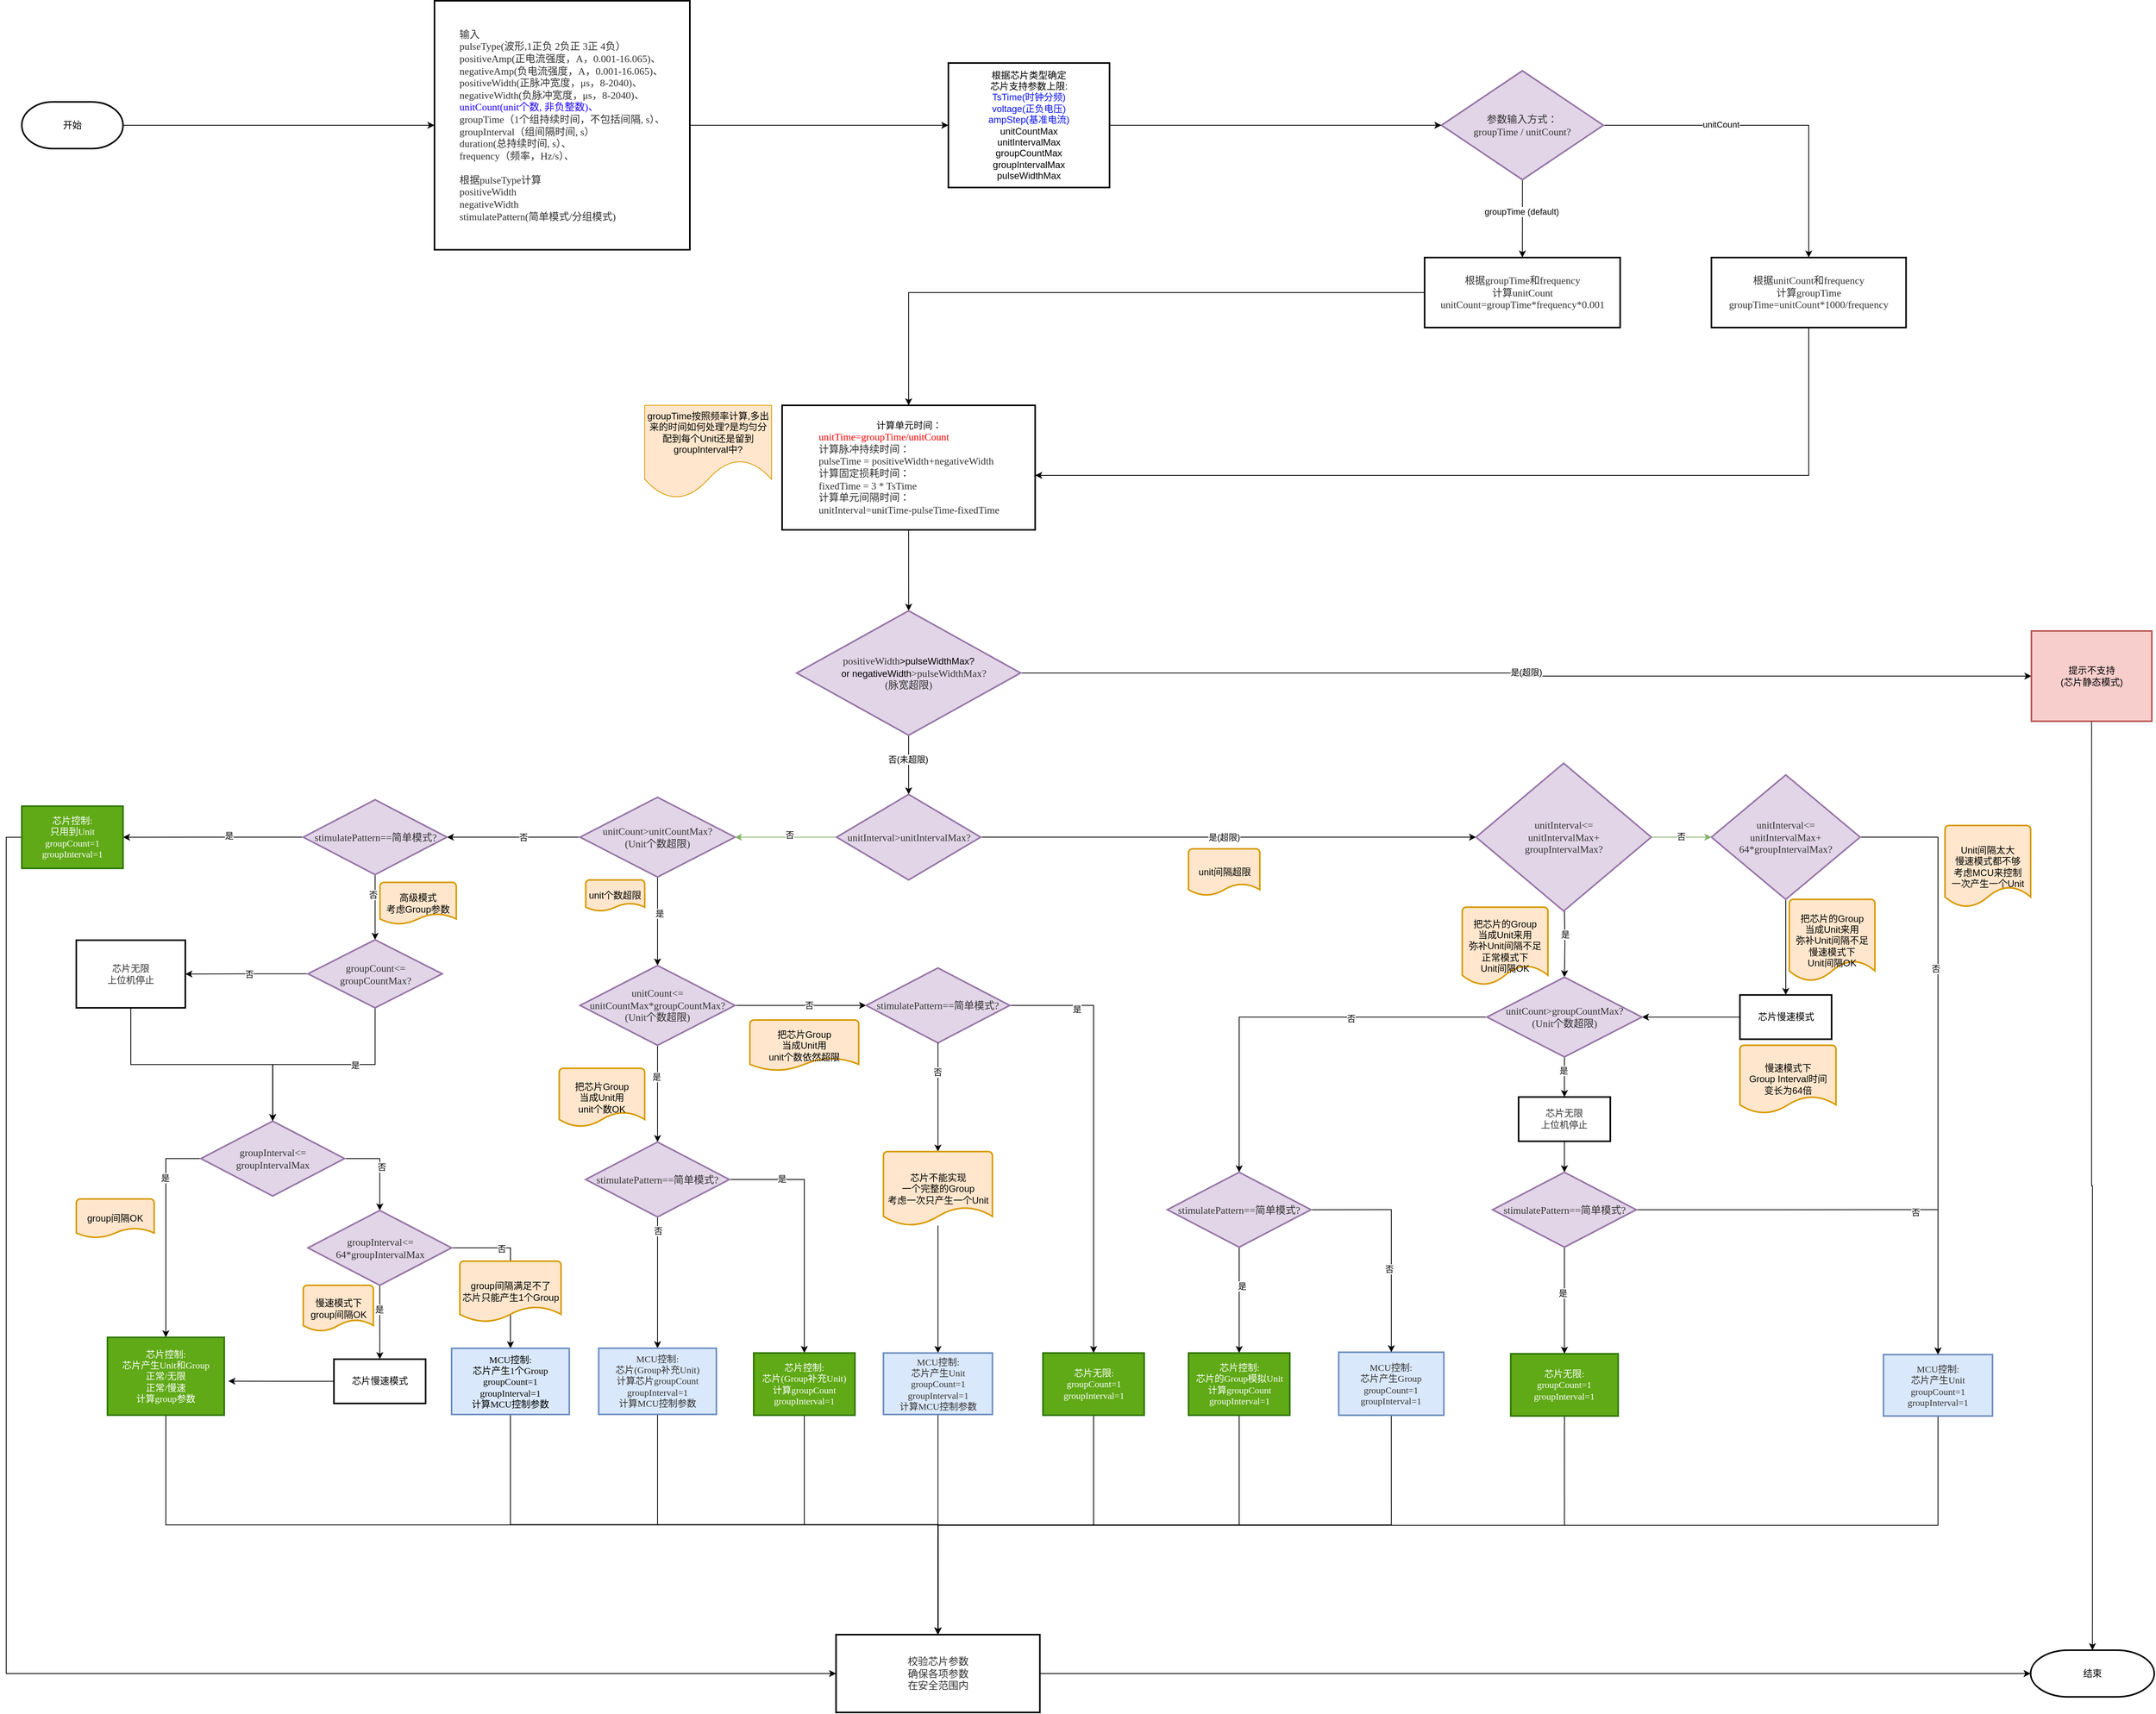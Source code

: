 <mxfile version="21.6.5" type="github">
  <diagram id="C5RBs43oDa-KdzZeNtuy" name="Page-1">
    <mxGraphModel dx="3870" dy="778" grid="1" gridSize="10" guides="1" tooltips="1" connect="1" arrows="1" fold="1" page="1" pageScale="1" pageWidth="2339" pageHeight="3300" math="0" shadow="0">
      <root>
        <mxCell id="WIyWlLk6GJQsqaUBKTNV-0" />
        <mxCell id="WIyWlLk6GJQsqaUBKTNV-1" parent="WIyWlLk6GJQsqaUBKTNV-0" />
        <mxCell id="yEvYxHShpCHuWRhARgJl-14" value="" style="edgeStyle=orthogonalEdgeStyle;rounded=0;orthogonalLoop=1;jettySize=auto;html=1;" parent="WIyWlLk6GJQsqaUBKTNV-1" source="yEvYxHShpCHuWRhARgJl-12" target="yEvYxHShpCHuWRhARgJl-13" edge="1">
          <mxGeometry relative="1" as="geometry" />
        </mxCell>
        <mxCell id="yEvYxHShpCHuWRhARgJl-12" value="开始" style="strokeWidth=2;html=1;shape=mxgraph.flowchart.terminator;whiteSpace=wrap;" parent="WIyWlLk6GJQsqaUBKTNV-1" vertex="1">
          <mxGeometry x="-460" y="160" width="130" height="60" as="geometry" />
        </mxCell>
        <mxCell id="LHhLYOMo6sITwB6gVy6j-30" value="" style="edgeStyle=orthogonalEdgeStyle;rounded=0;orthogonalLoop=1;jettySize=auto;html=1;" parent="WIyWlLk6GJQsqaUBKTNV-1" source="yEvYxHShpCHuWRhARgJl-13" target="LHhLYOMo6sITwB6gVy6j-29" edge="1">
          <mxGeometry relative="1" as="geometry" />
        </mxCell>
        <mxCell id="yEvYxHShpCHuWRhARgJl-13" value="&lt;div style=&quot;border-color: var(--border-color); -webkit-font-smoothing: antialiased; resize: none; outline: 0px; font-size: 13px; color: rgb(50, 50, 50); font-family: 微软雅黑; text-align: left;&quot;&gt;输入&lt;/div&gt;&lt;div style=&quot;border-color: var(--border-color); -webkit-font-smoothing: antialiased; resize: none; outline: 0px; font-size: 13px; color: rgb(50, 50, 50); font-family: 微软雅黑; text-align: left;&quot;&gt;pulseType(波形,1正负 2负正 3正 4负）&lt;br style=&quot;border-color: var(--border-color); -webkit-font-smoothing: antialiased;&quot;&gt;&lt;/div&gt;&lt;div style=&quot;border-color: var(--border-color); -webkit-font-smoothing: antialiased; resize: none; outline: 0px; font-size: 13px; color: rgb(50, 50, 50); font-family: 微软雅黑; text-align: left;&quot;&gt;positiveAmp(正电流强度，A，0.001-16.065)、&lt;/div&gt;&lt;div style=&quot;border-color: var(--border-color); -webkit-font-smoothing: antialiased; resize: none; outline: 0px; font-size: 13px; color: rgb(50, 50, 50); font-family: 微软雅黑; text-align: left;&quot;&gt;negativeAmp(负电流强度，A，0.001-16.065)、&lt;/div&gt;&lt;div style=&quot;border-color: var(--border-color); -webkit-font-smoothing: antialiased; resize: none; outline: 0px; font-size: 13px; color: rgb(50, 50, 50); font-family: 微软雅黑; text-align: left;&quot;&gt;positiveWidth(正脉冲宽度，μs，8-2040)、&lt;/div&gt;&lt;div style=&quot;border-color: var(--border-color); -webkit-font-smoothing: antialiased; resize: none; outline: 0px; font-size: 13px; color: rgb(50, 50, 50); font-family: 微软雅黑; text-align: left;&quot;&gt;negativeWidth(负脉冲宽度，μs，8-2040)、&lt;/div&gt;&lt;div style=&quot;border-color: var(--border-color); -webkit-font-smoothing: antialiased; resize: none; outline: 0px; font-size: 13px; font-family: 微软雅黑; text-align: left;&quot;&gt;&lt;span style=&quot;background-color: initial;&quot;&gt;&lt;font color=&quot;#2307ff&quot;&gt;unitCount(unit个数, 非负整数)、&lt;/font&gt;&lt;/span&gt;&lt;br&gt;&lt;/div&gt;&lt;div style=&quot;border-color: var(--border-color); -webkit-font-smoothing: antialiased; resize: none; outline: 0px; font-size: 13px; color: rgb(50, 50, 50); font-family: 微软雅黑; text-align: left;&quot;&gt;groupTime（1个组持续时间，不包括间隔, s）、&lt;/div&gt;&lt;div style=&quot;border-color: var(--border-color); -webkit-font-smoothing: antialiased; resize: none; outline: 0px; font-size: 13px; color: rgb(50, 50, 50); font-family: 微软雅黑; text-align: left;&quot;&gt;groupInterval（组间隔时间, s）&lt;/div&gt;&lt;div style=&quot;border-color: var(--border-color); -webkit-font-smoothing: antialiased; resize: none; outline: 0px; font-size: 13px; color: rgb(50, 50, 50); font-family: 微软雅黑; text-align: left;&quot;&gt;duration(总持续时间, s）、&lt;/div&gt;&lt;div style=&quot;border-color: var(--border-color); -webkit-font-smoothing: antialiased; resize: none; outline: 0px; font-size: 13px; color: rgb(50, 50, 50); font-family: 微软雅黑; text-align: left;&quot;&gt;frequency（频率，Hz/s）、&lt;div style=&quot;border-color: var(--border-color); -webkit-font-smoothing: antialiased; resize: none; outline: 0px; font-size: inherit;&quot;&gt;&lt;br style=&quot;border-color: var(--border-color); -webkit-font-smoothing: antialiased;&quot;&gt;&lt;/div&gt;&lt;div style=&quot;border-color: var(--border-color); -webkit-font-smoothing: antialiased; resize: none; outline: 0px; font-size: inherit;&quot;&gt;根据pulseType计算&lt;/div&gt;&lt;div style=&quot;border-color: var(--border-color); -webkit-font-smoothing: antialiased; resize: none; outline: 0px; font-size: inherit;&quot;&gt;&lt;div style=&quot;border-color: var(--border-color); -webkit-font-smoothing: antialiased; resize: none; outline: 0px; font-size: inherit;&quot;&gt;&lt;/div&gt;positiveWidth&lt;div style=&quot;border-color: var(--border-color); -webkit-font-smoothing: antialiased; resize: none; outline: 0px; font-size: inherit;&quot;&gt;&lt;/div&gt;negativeWidth&lt;/div&gt;&lt;div style=&quot;border-color: var(--border-color); -webkit-font-smoothing: antialiased; resize: none; outline: 0px; font-size: inherit;&quot;&gt;stimulatePattern(简单模式/分组模式)&lt;/div&gt;&lt;/div&gt;" style="whiteSpace=wrap;html=1;strokeWidth=2;" parent="WIyWlLk6GJQsqaUBKTNV-1" vertex="1">
          <mxGeometry x="70" y="30" width="328" height="320" as="geometry" />
        </mxCell>
        <mxCell id="yEvYxHShpCHuWRhARgJl-21" value="" style="edgeStyle=orthogonalEdgeStyle;rounded=0;orthogonalLoop=1;jettySize=auto;html=1;" parent="WIyWlLk6GJQsqaUBKTNV-1" source="yEvYxHShpCHuWRhARgJl-15" target="yEvYxHShpCHuWRhARgJl-20" edge="1">
          <mxGeometry relative="1" as="geometry" />
        </mxCell>
        <mxCell id="LHhLYOMo6sITwB6gVy6j-15" value="groupTime (default)" style="edgeLabel;html=1;align=center;verticalAlign=middle;resizable=0;points=[];" parent="yEvYxHShpCHuWRhARgJl-21" vertex="1" connectable="0">
          <mxGeometry x="-0.18" y="-2" relative="1" as="geometry">
            <mxPoint as="offset" />
          </mxGeometry>
        </mxCell>
        <mxCell id="yEvYxHShpCHuWRhARgJl-23" value="" style="edgeStyle=orthogonalEdgeStyle;rounded=0;orthogonalLoop=1;jettySize=auto;html=1;" parent="WIyWlLk6GJQsqaUBKTNV-1" source="yEvYxHShpCHuWRhARgJl-15" target="yEvYxHShpCHuWRhARgJl-22" edge="1">
          <mxGeometry relative="1" as="geometry" />
        </mxCell>
        <mxCell id="LHhLYOMo6sITwB6gVy6j-16" value="unitCount" style="edgeLabel;html=1;align=center;verticalAlign=middle;resizable=0;points=[];" parent="yEvYxHShpCHuWRhARgJl-23" vertex="1" connectable="0">
          <mxGeometry x="-0.309" y="1" relative="1" as="geometry">
            <mxPoint as="offset" />
          </mxGeometry>
        </mxCell>
        <mxCell id="yEvYxHShpCHuWRhARgJl-15" value="&lt;div style=&quot;border-color: var(--border-color); -webkit-font-smoothing: antialiased; resize: none; outline: 0px; font-size: 13px; color: rgb(50, 50, 50); font-family: 微软雅黑;&quot;&gt;参数输入方式：&lt;/div&gt;&lt;div style=&quot;border-color: var(--border-color); -webkit-font-smoothing: antialiased; resize: none; outline: 0px; font-size: 13px; color: rgb(50, 50, 50); font-family: 微软雅黑;&quot;&gt;groupTime / unitCount?&lt;/div&gt;" style="rhombus;whiteSpace=wrap;html=1;strokeWidth=2;fillColor=#e1d5e7;strokeColor=#9673a6;" parent="WIyWlLk6GJQsqaUBKTNV-1" vertex="1">
          <mxGeometry x="1363.25" y="120" width="208" height="140" as="geometry" />
        </mxCell>
        <mxCell id="yEvYxHShpCHuWRhARgJl-27" value="" style="edgeStyle=orthogonalEdgeStyle;rounded=0;orthogonalLoop=1;jettySize=auto;html=1;" parent="WIyWlLk6GJQsqaUBKTNV-1" source="yEvYxHShpCHuWRhARgJl-20" target="yEvYxHShpCHuWRhARgJl-26" edge="1">
          <mxGeometry relative="1" as="geometry" />
        </mxCell>
        <mxCell id="yEvYxHShpCHuWRhARgJl-20" value="&lt;div style=&quot;border-color: var(--border-color); -webkit-font-smoothing: antialiased; resize: none; outline: 0px; font-size: 13px; color: rgb(50, 50, 50); font-family: 微软雅黑;&quot;&gt;根据groupTime和frequency&lt;/div&gt;&lt;div style=&quot;border-color: var(--border-color); -webkit-font-smoothing: antialiased; resize: none; outline: 0px; font-size: 13px; color: rgb(50, 50, 50); font-family: 微软雅黑;&quot;&gt;计算unitCount&lt;/div&gt;&lt;div style=&quot;border-color: var(--border-color); -webkit-font-smoothing: antialiased; resize: none; outline: 0px; font-size: 13px; color: rgb(50, 50, 50); font-family: 微软雅黑;&quot;&gt;unitCount=groupTime*frequency*0.001&lt;/div&gt;" style="whiteSpace=wrap;html=1;strokeWidth=2;" parent="WIyWlLk6GJQsqaUBKTNV-1" vertex="1">
          <mxGeometry x="1341.69" y="360" width="251.12" height="90" as="geometry" />
        </mxCell>
        <mxCell id="LHhLYOMo6sITwB6gVy6j-5" style="edgeStyle=orthogonalEdgeStyle;rounded=0;orthogonalLoop=1;jettySize=auto;html=1;exitX=0.5;exitY=1;exitDx=0;exitDy=0;" parent="WIyWlLk6GJQsqaUBKTNV-1" source="yEvYxHShpCHuWRhARgJl-22" target="yEvYxHShpCHuWRhARgJl-26" edge="1">
          <mxGeometry relative="1" as="geometry">
            <Array as="points">
              <mxPoint x="1835" y="640" />
            </Array>
          </mxGeometry>
        </mxCell>
        <mxCell id="yEvYxHShpCHuWRhARgJl-22" value="&lt;div style=&quot;-webkit-font-smoothing: antialiased; resize: none; outline: 0px; font-size: 13px; color: rgb(50, 50, 50); font-family: 微软雅黑;&quot;&gt;根据unitCount和frequency&lt;/div&gt;&lt;div style=&quot;-webkit-font-smoothing: antialiased; resize: none; outline: 0px; font-size: 13px; color: rgb(50, 50, 50); font-family: 微软雅黑;&quot;&gt;计算groupTime&lt;/div&gt;&lt;div style=&quot;-webkit-font-smoothing: antialiased; resize: none; outline: 0px; font-size: 13px; color: rgb(50, 50, 50); font-family: 微软雅黑;&quot;&gt;groupTime=unitCount*1000/frequency&lt;/div&gt;" style="whiteSpace=wrap;html=1;strokeWidth=2;" parent="WIyWlLk6GJQsqaUBKTNV-1" vertex="1">
          <mxGeometry x="1710" y="360" width="250" height="90" as="geometry" />
        </mxCell>
        <mxCell id="yEvYxHShpCHuWRhARgJl-32" value="" style="edgeStyle=orthogonalEdgeStyle;rounded=0;orthogonalLoop=1;jettySize=auto;html=1;" parent="WIyWlLk6GJQsqaUBKTNV-1" source="yEvYxHShpCHuWRhARgJl-26" target="yEvYxHShpCHuWRhARgJl-31" edge="1">
          <mxGeometry relative="1" as="geometry" />
        </mxCell>
        <mxCell id="yEvYxHShpCHuWRhARgJl-26" value="计算单元时间：&lt;br style=&quot;-webkit-font-smoothing: antialiased; color: rgb(50, 50, 50); font-family: 微软雅黑; font-size: 13px; text-align: left;&quot;&gt;&lt;div style=&quot;-webkit-font-smoothing: antialiased; resize: none; outline: 0px; font-size: 13px; font-family: 微软雅黑; text-align: left;&quot;&gt;&lt;font color=&quot;#ff0000&quot;&gt;unitTime=groupTime/unitCount&lt;/font&gt;&lt;/div&gt;&lt;div style=&quot;-webkit-font-smoothing: antialiased; resize: none; outline: 0px; font-size: 13px; color: rgb(50, 50, 50); font-family: 微软雅黑; text-align: left;&quot;&gt;计算脉冲持续时间：&lt;br style=&quot;-webkit-font-smoothing: antialiased;&quot;&gt;&lt;/div&gt;&lt;div style=&quot;-webkit-font-smoothing: antialiased; resize: none; outline: 0px; font-size: 13px; color: rgb(50, 50, 50); font-family: 微软雅黑; text-align: left;&quot;&gt;pulseTime = positiveWidth+negativeWidth&lt;/div&gt;&lt;div style=&quot;-webkit-font-smoothing: antialiased; resize: none; outline: 0px; font-size: 13px; color: rgb(50, 50, 50); font-family: 微软雅黑; text-align: left;&quot;&gt;计算固定损耗时间：&lt;/div&gt;&lt;div style=&quot;-webkit-font-smoothing: antialiased; resize: none; outline: 0px; font-size: 13px; color: rgb(50, 50, 50); font-family: 微软雅黑; text-align: left;&quot;&gt;fixedTime = 3 * TsTime&lt;/div&gt;&lt;div style=&quot;-webkit-font-smoothing: antialiased; resize: none; outline: 0px; font-size: 13px; color: rgb(50, 50, 50); font-family: 微软雅黑; text-align: left;&quot;&gt;计算单元间隔时间：&lt;br style=&quot;-webkit-font-smoothing: antialiased;&quot;&gt;&lt;/div&gt;&lt;div style=&quot;-webkit-font-smoothing: antialiased; resize: none; outline: 0px; font-size: 13px; color: rgb(50, 50, 50); font-family: 微软雅黑; text-align: left;&quot;&gt;unitInterval=unitTime-pulseTime-fixedTime&lt;/div&gt;" style="whiteSpace=wrap;html=1;strokeWidth=2;" parent="WIyWlLk6GJQsqaUBKTNV-1" vertex="1">
          <mxGeometry x="516.5" y="550" width="325" height="160" as="geometry" />
        </mxCell>
        <mxCell id="M3A8z6nzuGZ6rhvrDygx-37" style="edgeStyle=orthogonalEdgeStyle;rounded=0;orthogonalLoop=1;jettySize=auto;html=1;exitX=0.5;exitY=1;exitDx=0;exitDy=0;entryX=0.5;entryY=0;entryDx=0;entryDy=0;" parent="WIyWlLk6GJQsqaUBKTNV-1" source="yEvYxHShpCHuWRhARgJl-31" target="yEvYxHShpCHuWRhARgJl-33" edge="1">
          <mxGeometry relative="1" as="geometry" />
        </mxCell>
        <mxCell id="M3A8z6nzuGZ6rhvrDygx-38" value="否(未超限)" style="edgeLabel;html=1;align=center;verticalAlign=middle;resizable=0;points=[];" parent="M3A8z6nzuGZ6rhvrDygx-37" vertex="1" connectable="0">
          <mxGeometry x="-0.2" y="-1" relative="1" as="geometry">
            <mxPoint as="offset" />
          </mxGeometry>
        </mxCell>
        <mxCell id="M3A8z6nzuGZ6rhvrDygx-40" style="edgeStyle=orthogonalEdgeStyle;rounded=0;orthogonalLoop=1;jettySize=auto;html=1;exitX=1;exitY=0.5;exitDx=0;exitDy=0;entryX=0;entryY=0.5;entryDx=0;entryDy=0;" parent="WIyWlLk6GJQsqaUBKTNV-1" source="yEvYxHShpCHuWRhARgJl-31" target="yEvYxHShpCHuWRhARgJl-35" edge="1">
          <mxGeometry relative="1" as="geometry" />
        </mxCell>
        <mxCell id="M3A8z6nzuGZ6rhvrDygx-41" value="是(超限)" style="edgeLabel;html=1;align=center;verticalAlign=middle;resizable=0;points=[];" parent="M3A8z6nzuGZ6rhvrDygx-40" vertex="1" connectable="0">
          <mxGeometry x="-0.004" y="1" relative="1" as="geometry">
            <mxPoint as="offset" />
          </mxGeometry>
        </mxCell>
        <mxCell id="yEvYxHShpCHuWRhARgJl-31" value="&lt;div style=&quot;-webkit-font-smoothing: antialiased; resize: none; outline: 0px; font-size: 13px; color: rgb(50, 50, 50); font-family: 微软雅黑;&quot;&gt;&lt;/div&gt;&lt;span style=&quot;color: rgb(50, 50, 50); font-family: 微软雅黑; font-size: 13px;&quot;&gt;positiveWidth&lt;/span&gt;&amp;gt;pulseWidthMax?&lt;br&gt;&amp;nbsp; &amp;nbsp; or negativeWidth&lt;span style=&quot;background-color: initial; color: rgb(50, 50, 50); font-family: 微软雅黑; font-size: 13px;&quot;&gt;&amp;gt;pulseWidthMax?&lt;/span&gt;&lt;br&gt;&lt;div style=&quot;-webkit-font-smoothing: antialiased; resize: none; outline: 0px; font-size: 13px; color: rgb(50, 50, 50); font-family: 微软雅黑;&quot;&gt;(脉宽超限)&lt;/div&gt;" style="rhombus;whiteSpace=wrap;html=1;strokeWidth=2;fillColor=#e1d5e7;strokeColor=#9673a6;" parent="WIyWlLk6GJQsqaUBKTNV-1" vertex="1">
          <mxGeometry x="535.25" y="814" width="287.5" height="160" as="geometry" />
        </mxCell>
        <mxCell id="yEvYxHShpCHuWRhARgJl-42" value="" style="edgeStyle=orthogonalEdgeStyle;rounded=0;orthogonalLoop=1;jettySize=auto;html=1;fillColor=#d5e8d4;strokeColor=#82b366;" parent="WIyWlLk6GJQsqaUBKTNV-1" source="yEvYxHShpCHuWRhARgJl-33" target="yEvYxHShpCHuWRhARgJl-41" edge="1">
          <mxGeometry relative="1" as="geometry" />
        </mxCell>
        <mxCell id="LHhLYOMo6sITwB6gVy6j-23" value="否" style="edgeLabel;html=1;align=center;verticalAlign=middle;resizable=0;points=[];" parent="yEvYxHShpCHuWRhARgJl-42" vertex="1" connectable="0">
          <mxGeometry x="-0.071" y="-3" relative="1" as="geometry">
            <mxPoint as="offset" />
          </mxGeometry>
        </mxCell>
        <mxCell id="_nAoevxDpID-ewK5zdQM-1" style="edgeStyle=orthogonalEdgeStyle;rounded=0;orthogonalLoop=1;jettySize=auto;html=1;exitX=1;exitY=0.5;exitDx=0;exitDy=0;entryX=0;entryY=0.5;entryDx=0;entryDy=0;" edge="1" parent="WIyWlLk6GJQsqaUBKTNV-1" source="yEvYxHShpCHuWRhARgJl-33" target="yEvYxHShpCHuWRhARgJl-37">
          <mxGeometry relative="1" as="geometry" />
        </mxCell>
        <mxCell id="_nAoevxDpID-ewK5zdQM-2" value="是(超限)" style="edgeLabel;html=1;align=center;verticalAlign=middle;resizable=0;points=[];" vertex="1" connectable="0" parent="_nAoevxDpID-ewK5zdQM-1">
          <mxGeometry x="-0.02" relative="1" as="geometry">
            <mxPoint as="offset" />
          </mxGeometry>
        </mxCell>
        <mxCell id="yEvYxHShpCHuWRhARgJl-33" value="&lt;div style=&quot;-webkit-font-smoothing: antialiased; resize: none; outline: 0px; font-size: 13px; color: rgb(50, 50, 50); font-family: 微软雅黑;&quot;&gt;&lt;div style=&quot;-webkit-font-smoothing: antialiased; resize: none; outline: 0px;&quot;&gt;&lt;span style=&quot;background-color: initial;&quot;&gt;unitInterval&amp;gt;unitIntervalMax?&lt;/span&gt;&lt;br&gt;&lt;/div&gt;&lt;/div&gt;" style="rhombus;whiteSpace=wrap;html=1;strokeWidth=2;fillColor=#e1d5e7;strokeColor=#9673a6;" parent="WIyWlLk6GJQsqaUBKTNV-1" vertex="1">
          <mxGeometry x="586.5" y="1050" width="185" height="110" as="geometry" />
        </mxCell>
        <mxCell id="_nAoevxDpID-ewK5zdQM-97" style="edgeStyle=orthogonalEdgeStyle;rounded=0;orthogonalLoop=1;jettySize=auto;html=1;exitX=0.5;exitY=1;exitDx=0;exitDy=0;entryX=0.5;entryY=0;entryDx=0;entryDy=0;entryPerimeter=0;" edge="1" parent="WIyWlLk6GJQsqaUBKTNV-1" source="yEvYxHShpCHuWRhARgJl-35" target="LHhLYOMo6sITwB6gVy6j-3">
          <mxGeometry relative="1" as="geometry" />
        </mxCell>
        <mxCell id="yEvYxHShpCHuWRhARgJl-35" value="提示不支持&lt;br&gt;(芯片静态模式)" style="whiteSpace=wrap;html=1;strokeWidth=2;fillColor=#f8cecc;strokeColor=#b85450;" parent="WIyWlLk6GJQsqaUBKTNV-1" vertex="1">
          <mxGeometry x="2121" y="840" width="154.63" height="116" as="geometry" />
        </mxCell>
        <mxCell id="M3A8z6nzuGZ6rhvrDygx-14" style="edgeStyle=orthogonalEdgeStyle;rounded=0;orthogonalLoop=1;jettySize=auto;html=1;exitX=1;exitY=0.5;exitDx=0;exitDy=0;entryX=0;entryY=0.5;entryDx=0;entryDy=0;fillColor=#d5e8d4;strokeColor=#82b366;" parent="WIyWlLk6GJQsqaUBKTNV-1" source="yEvYxHShpCHuWRhARgJl-37" target="yEvYxHShpCHuWRhARgJl-39" edge="1">
          <mxGeometry relative="1" as="geometry" />
        </mxCell>
        <mxCell id="M3A8z6nzuGZ6rhvrDygx-15" value="否" style="edgeLabel;html=1;align=center;verticalAlign=middle;resizable=0;points=[];" parent="M3A8z6nzuGZ6rhvrDygx-14" vertex="1" connectable="0">
          <mxGeometry x="-0.023" y="1" relative="1" as="geometry">
            <mxPoint as="offset" />
          </mxGeometry>
        </mxCell>
        <mxCell id="_nAoevxDpID-ewK5zdQM-65" style="edgeStyle=orthogonalEdgeStyle;rounded=0;orthogonalLoop=1;jettySize=auto;html=1;exitX=0.5;exitY=1;exitDx=0;exitDy=0;entryX=0.5;entryY=0;entryDx=0;entryDy=0;" edge="1" parent="WIyWlLk6GJQsqaUBKTNV-1" target="_nAoevxDpID-ewK5zdQM-64">
          <mxGeometry relative="1" as="geometry">
            <mxPoint x="1521.25" y="1200" as="sourcePoint" />
          </mxGeometry>
        </mxCell>
        <mxCell id="_nAoevxDpID-ewK5zdQM-103" value="是" style="edgeLabel;html=1;align=center;verticalAlign=middle;resizable=0;points=[];" vertex="1" connectable="0" parent="_nAoevxDpID-ewK5zdQM-65">
          <mxGeometry x="-0.307" relative="1" as="geometry">
            <mxPoint as="offset" />
          </mxGeometry>
        </mxCell>
        <mxCell id="yEvYxHShpCHuWRhARgJl-37" value="&lt;div style=&quot;-webkit-font-smoothing: antialiased; resize: none; outline: 0px; font-size: 13px; color: rgb(50, 50, 50); font-family: 微软雅黑;&quot;&gt;&lt;div style=&quot;-webkit-font-smoothing: antialiased; resize: none; outline: 0px;&quot;&gt;&lt;div style=&quot;-webkit-font-smoothing: antialiased; resize: none; outline: 0px;&quot;&gt;unitInterval&amp;lt;=&lt;/div&gt;&lt;div style=&quot;-webkit-font-smoothing: antialiased; resize: none; outline: 0px;&quot;&gt;unitIntervalMax&lt;span style=&quot;background-color: initial;&quot;&gt;+&lt;/span&gt;&lt;/div&gt;&lt;div style=&quot;-webkit-font-smoothing: antialiased; resize: none; outline: 0px;&quot;&gt;&lt;span style=&quot;background-color: initial;&quot;&gt;groupIntervalMax?&lt;/span&gt;&lt;/div&gt;&lt;/div&gt;&lt;/div&gt;" style="rhombus;whiteSpace=wrap;html=1;strokeWidth=2;fillColor=#e1d5e7;strokeColor=#9673a6;" parent="WIyWlLk6GJQsqaUBKTNV-1" vertex="1">
          <mxGeometry x="1407.75" y="1010" width="225" height="190" as="geometry" />
        </mxCell>
        <mxCell id="_nAoevxDpID-ewK5zdQM-87" style="edgeStyle=orthogonalEdgeStyle;rounded=0;orthogonalLoop=1;jettySize=auto;html=1;exitX=1;exitY=0.5;exitDx=0;exitDy=0;entryX=0.5;entryY=0;entryDx=0;entryDy=0;" edge="1" parent="WIyWlLk6GJQsqaUBKTNV-1" source="yEvYxHShpCHuWRhARgJl-39" target="_nAoevxDpID-ewK5zdQM-79">
          <mxGeometry relative="1" as="geometry" />
        </mxCell>
        <mxCell id="_nAoevxDpID-ewK5zdQM-88" value="否" style="edgeLabel;html=1;align=center;verticalAlign=middle;resizable=0;points=[];" vertex="1" connectable="0" parent="_nAoevxDpID-ewK5zdQM-87">
          <mxGeometry x="-0.298" y="-3" relative="1" as="geometry">
            <mxPoint as="offset" />
          </mxGeometry>
        </mxCell>
        <mxCell id="_nAoevxDpID-ewK5zdQM-136" style="edgeStyle=orthogonalEdgeStyle;rounded=0;orthogonalLoop=1;jettySize=auto;html=1;exitX=0.5;exitY=1;exitDx=0;exitDy=0;entryX=0.5;entryY=0;entryDx=0;entryDy=0;" edge="1" parent="WIyWlLk6GJQsqaUBKTNV-1" source="yEvYxHShpCHuWRhARgJl-39" target="_nAoevxDpID-ewK5zdQM-62">
          <mxGeometry relative="1" as="geometry" />
        </mxCell>
        <mxCell id="yEvYxHShpCHuWRhARgJl-39" value="&lt;div style=&quot;-webkit-font-smoothing: antialiased; resize: none; outline: 0px; font-size: 13px; color: rgb(50, 50, 50); font-family: 微软雅黑;&quot;&gt;&lt;div style=&quot;-webkit-font-smoothing: antialiased; resize: none; outline: 0px;&quot;&gt;&lt;div style=&quot;-webkit-font-smoothing: antialiased; resize: none; outline: 0px;&quot;&gt;&lt;div style=&quot;-webkit-font-smoothing: antialiased; resize: none; outline: 0px;&quot;&gt;&lt;div style=&quot;border-color: var(--border-color); -webkit-font-smoothing: antialiased; resize: none; outline: 0px;&quot;&gt;unitInterval&amp;lt;=&lt;/div&gt;&lt;div style=&quot;border-color: var(--border-color); -webkit-font-smoothing: antialiased; resize: none; outline: 0px;&quot;&gt;unitIntervalMax+&lt;/div&gt;&lt;div style=&quot;border-color: var(--border-color); -webkit-font-smoothing: antialiased; resize: none; outline: 0px;&quot;&gt;64*groupIntervalMax?&lt;/div&gt;&lt;/div&gt;&lt;/div&gt;&lt;/div&gt;&lt;/div&gt;" style="rhombus;whiteSpace=wrap;html=1;strokeWidth=2;fillColor=#e1d5e7;strokeColor=#9673a6;" parent="WIyWlLk6GJQsqaUBKTNV-1" vertex="1">
          <mxGeometry x="1710" y="1025" width="191" height="160" as="geometry" />
        </mxCell>
        <mxCell id="_nAoevxDpID-ewK5zdQM-6" value="" style="edgeStyle=orthogonalEdgeStyle;rounded=0;orthogonalLoop=1;jettySize=auto;html=1;" edge="1" parent="WIyWlLk6GJQsqaUBKTNV-1" source="yEvYxHShpCHuWRhARgJl-41" target="_nAoevxDpID-ewK5zdQM-5">
          <mxGeometry relative="1" as="geometry" />
        </mxCell>
        <mxCell id="_nAoevxDpID-ewK5zdQM-22" value="否" style="edgeLabel;html=1;align=center;verticalAlign=middle;resizable=0;points=[];" vertex="1" connectable="0" parent="_nAoevxDpID-ewK5zdQM-6">
          <mxGeometry x="-0.139" relative="1" as="geometry">
            <mxPoint as="offset" />
          </mxGeometry>
        </mxCell>
        <mxCell id="_nAoevxDpID-ewK5zdQM-105" style="edgeStyle=orthogonalEdgeStyle;rounded=0;orthogonalLoop=1;jettySize=auto;html=1;exitX=0.5;exitY=1;exitDx=0;exitDy=0;entryX=0.5;entryY=0;entryDx=0;entryDy=0;" edge="1" parent="WIyWlLk6GJQsqaUBKTNV-1" source="yEvYxHShpCHuWRhARgJl-41" target="_nAoevxDpID-ewK5zdQM-104">
          <mxGeometry relative="1" as="geometry" />
        </mxCell>
        <mxCell id="_nAoevxDpID-ewK5zdQM-106" value="是" style="edgeLabel;html=1;align=center;verticalAlign=middle;resizable=0;points=[];" vertex="1" connectable="0" parent="_nAoevxDpID-ewK5zdQM-105">
          <mxGeometry x="-0.18" y="2" relative="1" as="geometry">
            <mxPoint as="offset" />
          </mxGeometry>
        </mxCell>
        <mxCell id="yEvYxHShpCHuWRhARgJl-41" value="&lt;div style=&quot;-webkit-font-smoothing: antialiased; resize: none; outline: 0px; font-size: 13px; color: rgb(50, 50, 50); font-family: 微软雅黑;&quot;&gt;&lt;div style=&quot;-webkit-font-smoothing: antialiased; resize: none; outline: 0px;&quot;&gt;unitCount&amp;gt;unitCountMax?&lt;/div&gt;&lt;div style=&quot;-webkit-font-smoothing: antialiased; resize: none; outline: 0px;&quot;&gt;(Unit个数超限)&lt;br&gt;&lt;/div&gt;&lt;/div&gt;" style="rhombus;whiteSpace=wrap;html=1;strokeWidth=2;fillColor=#e1d5e7;strokeColor=#9673a6;" parent="WIyWlLk6GJQsqaUBKTNV-1" vertex="1">
          <mxGeometry x="257" y="1053.75" width="199" height="102.5" as="geometry" />
        </mxCell>
        <mxCell id="LHhLYOMo6sITwB6gVy6j-4" style="edgeStyle=orthogonalEdgeStyle;rounded=0;orthogonalLoop=1;jettySize=auto;html=1;exitX=1;exitY=0.5;exitDx=0;exitDy=0;entryX=0;entryY=0.5;entryDx=0;entryDy=0;entryPerimeter=0;" parent="WIyWlLk6GJQsqaUBKTNV-1" source="LHhLYOMo6sITwB6gVy6j-6" target="LHhLYOMo6sITwB6gVy6j-3" edge="1">
          <mxGeometry relative="1" as="geometry">
            <mxPoint x="824.125" y="2330" as="sourcePoint" />
          </mxGeometry>
        </mxCell>
        <mxCell id="LHhLYOMo6sITwB6gVy6j-3" value="结束" style="strokeWidth=2;html=1;shape=mxgraph.flowchart.terminator;whiteSpace=wrap;" parent="WIyWlLk6GJQsqaUBKTNV-1" vertex="1">
          <mxGeometry x="2120" y="2150" width="158.75" height="60" as="geometry" />
        </mxCell>
        <mxCell id="LHhLYOMo6sITwB6gVy6j-6" value="&lt;div style=&quot;-webkit-font-smoothing: antialiased; resize: none; outline: 0px; font-size: 13px; color: rgb(50, 50, 50); font-family: 微软雅黑;&quot;&gt;&lt;div style=&quot;-webkit-font-smoothing: antialiased; resize: none; outline: 0px;&quot;&gt;校验芯片参数&lt;/div&gt;&lt;div style=&quot;-webkit-font-smoothing: antialiased; resize: none; outline: 0px;&quot;&gt;确保各项参数&lt;/div&gt;&lt;div style=&quot;-webkit-font-smoothing: antialiased; resize: none; outline: 0px;&quot;&gt;在安全范围内&lt;/div&gt;&lt;/div&gt;" style="whiteSpace=wrap;html=1;strokeWidth=2;" parent="WIyWlLk6GJQsqaUBKTNV-1" vertex="1">
          <mxGeometry x="585.75" y="2130" width="261.75" height="100" as="geometry" />
        </mxCell>
        <mxCell id="LHhLYOMo6sITwB6gVy6j-31" style="edgeStyle=orthogonalEdgeStyle;rounded=0;orthogonalLoop=1;jettySize=auto;html=1;exitX=1;exitY=0.5;exitDx=0;exitDy=0;entryX=0;entryY=0.5;entryDx=0;entryDy=0;" parent="WIyWlLk6GJQsqaUBKTNV-1" source="LHhLYOMo6sITwB6gVy6j-29" target="yEvYxHShpCHuWRhARgJl-15" edge="1">
          <mxGeometry relative="1" as="geometry" />
        </mxCell>
        <mxCell id="LHhLYOMo6sITwB6gVy6j-29" value="根据芯片类型确定&lt;br&gt;芯片支持参数上限:&lt;br&gt;&lt;font color=&quot;#0910ec&quot;&gt;TsTime(时钟分频)&lt;br&gt;voltage(正负电压)&lt;br&gt;ampStep(基准电流)&lt;/font&gt;&lt;br&gt;unitCountMax&lt;br&gt;unitIntervalMax&lt;br&gt;groupCountMax&lt;br&gt;groupIntervalMax&lt;br&gt;pulseWidthMax" style="whiteSpace=wrap;html=1;strokeWidth=2;" parent="WIyWlLk6GJQsqaUBKTNV-1" vertex="1">
          <mxGeometry x="730" y="110" width="207" height="160" as="geometry" />
        </mxCell>
        <mxCell id="TtG5hxv3loV458u-RKqG-2" value="groupTime按照频率计算,多出来的时间如何处理?是均匀分配到每个Unit还是留到groupInterval中?" style="shape=document;whiteSpace=wrap;html=1;boundedLbl=1;size=0.417;fillColor=#ffe6cc;strokeColor=#d79b00;" parent="WIyWlLk6GJQsqaUBKTNV-1" vertex="1">
          <mxGeometry x="340" y="550" width="163" height="120" as="geometry" />
        </mxCell>
        <mxCell id="TtG5hxv3loV458u-RKqG-3" value="慢速模式下&lt;br&gt;Group Interval时间&lt;br&gt;变长为64倍" style="strokeWidth=2;html=1;shape=mxgraph.flowchart.document2;whiteSpace=wrap;size=0.25;fillColor=#ffe6cc;strokeColor=#d79b00;" parent="WIyWlLk6GJQsqaUBKTNV-1" vertex="1">
          <mxGeometry x="1746.63" y="1372.5" width="123.37" height="87.5" as="geometry" />
        </mxCell>
        <mxCell id="_nAoevxDpID-ewK5zdQM-24" value="" style="edgeStyle=orthogonalEdgeStyle;rounded=0;orthogonalLoop=1;jettySize=auto;html=1;" edge="1" parent="WIyWlLk6GJQsqaUBKTNV-1" source="_nAoevxDpID-ewK5zdQM-5" target="_nAoevxDpID-ewK5zdQM-23">
          <mxGeometry relative="1" as="geometry" />
        </mxCell>
        <mxCell id="_nAoevxDpID-ewK5zdQM-98" value="否" style="edgeLabel;html=1;align=center;verticalAlign=middle;resizable=0;points=[];" vertex="1" connectable="0" parent="_nAoevxDpID-ewK5zdQM-24">
          <mxGeometry x="-0.381" y="-3" relative="1" as="geometry">
            <mxPoint as="offset" />
          </mxGeometry>
        </mxCell>
        <mxCell id="_nAoevxDpID-ewK5zdQM-30" style="edgeStyle=orthogonalEdgeStyle;rounded=0;orthogonalLoop=1;jettySize=auto;html=1;exitX=0;exitY=0.5;exitDx=0;exitDy=0;entryX=1;entryY=0.5;entryDx=0;entryDy=0;" edge="1" parent="WIyWlLk6GJQsqaUBKTNV-1" source="_nAoevxDpID-ewK5zdQM-5" target="_nAoevxDpID-ewK5zdQM-29">
          <mxGeometry relative="1" as="geometry" />
        </mxCell>
        <mxCell id="_nAoevxDpID-ewK5zdQM-32" value="是" style="edgeLabel;html=1;align=center;verticalAlign=middle;resizable=0;points=[];" vertex="1" connectable="0" parent="_nAoevxDpID-ewK5zdQM-30">
          <mxGeometry x="-0.169" y="-2" relative="1" as="geometry">
            <mxPoint as="offset" />
          </mxGeometry>
        </mxCell>
        <mxCell id="_nAoevxDpID-ewK5zdQM-5" value="&lt;div style=&quot;-webkit-font-smoothing: antialiased; resize: none; outline: 0px; font-size: 13px; color: rgb(50, 50, 50); font-family: 微软雅黑;&quot;&gt;&lt;div style=&quot;-webkit-font-smoothing: antialiased; resize: none; outline: 0px;&quot;&gt;stimulatePattern==简单模式?&lt;br&gt;&lt;/div&gt;&lt;/div&gt;" style="rhombus;whiteSpace=wrap;html=1;strokeWidth=2;fillColor=#e1d5e7;strokeColor=#9673a6;" vertex="1" parent="WIyWlLk6GJQsqaUBKTNV-1">
          <mxGeometry x="-98.5" y="1056.87" width="184.5" height="96.25" as="geometry" />
        </mxCell>
        <mxCell id="_nAoevxDpID-ewK5zdQM-94" style="edgeStyle=orthogonalEdgeStyle;rounded=0;orthogonalLoop=1;jettySize=auto;html=1;exitX=0.5;exitY=1;exitDx=0;exitDy=0;entryX=0.5;entryY=0;entryDx=0;entryDy=0;" edge="1" parent="WIyWlLk6GJQsqaUBKTNV-1" source="_nAoevxDpID-ewK5zdQM-13" target="LHhLYOMo6sITwB6gVy6j-6">
          <mxGeometry relative="1" as="geometry" />
        </mxCell>
        <mxCell id="_nAoevxDpID-ewK5zdQM-13" value="&lt;span style=&quot;-webkit-font-smoothing: antialiased; color: rgb(50, 50, 50); font-family: 微软雅黑; font-size: inherit;&quot;&gt;&lt;div data-en-clipboard=&quot;true&quot; data-pm-slice=&quot;1 1 []&quot;&gt;&lt;div style=&quot;border-color: var(--border-color);&quot; data-en-clipboard=&quot;true&quot; data-pm-slice=&quot;1 1 []&quot;&gt;MCU控制:&lt;/div&gt;&lt;div style=&quot;border-color: var(--border-color);&quot; data-en-clipboard=&quot;true&quot; data-pm-slice=&quot;1 1 []&quot;&gt;芯片产生Group&lt;/div&gt;&lt;div style=&quot;border-color: var(--border-color);&quot; data-en-clipboard=&quot;true&quot; data-pm-slice=&quot;1 1 []&quot;&gt;groupCount=1&lt;/div&gt;&lt;div style=&quot;border-color: var(--border-color);&quot; data-en-clipboard=&quot;true&quot; data-pm-slice=&quot;1 1 []&quot;&gt;groupInterval=1&lt;/div&gt;&lt;/div&gt;&lt;/span&gt;" style="whiteSpace=wrap;html=1;strokeWidth=2;fillColor=#dae8fc;strokeColor=#6c8ebf;" vertex="1" parent="WIyWlLk6GJQsqaUBKTNV-1">
          <mxGeometry x="1231.38" y="1767" width="135" height="81" as="geometry" />
        </mxCell>
        <mxCell id="_nAoevxDpID-ewK5zdQM-26" value="" style="edgeStyle=orthogonalEdgeStyle;rounded=0;orthogonalLoop=1;jettySize=auto;html=1;" edge="1" parent="WIyWlLk6GJQsqaUBKTNV-1" source="_nAoevxDpID-ewK5zdQM-23" target="_nAoevxDpID-ewK5zdQM-25">
          <mxGeometry relative="1" as="geometry" />
        </mxCell>
        <mxCell id="_nAoevxDpID-ewK5zdQM-35" value="是" style="edgeLabel;html=1;align=center;verticalAlign=middle;resizable=0;points=[];" vertex="1" connectable="0" parent="_nAoevxDpID-ewK5zdQM-26">
          <mxGeometry x="-0.287" y="1" relative="1" as="geometry">
            <mxPoint as="offset" />
          </mxGeometry>
        </mxCell>
        <mxCell id="_nAoevxDpID-ewK5zdQM-53" style="edgeStyle=orthogonalEdgeStyle;rounded=0;orthogonalLoop=1;jettySize=auto;html=1;exitX=0;exitY=0.5;exitDx=0;exitDy=0;entryX=1;entryY=0.5;entryDx=0;entryDy=0;" edge="1" parent="WIyWlLk6GJQsqaUBKTNV-1" source="_nAoevxDpID-ewK5zdQM-23" target="_nAoevxDpID-ewK5zdQM-52">
          <mxGeometry relative="1" as="geometry" />
        </mxCell>
        <mxCell id="_nAoevxDpID-ewK5zdQM-99" value="否" style="edgeLabel;html=1;align=center;verticalAlign=middle;resizable=0;points=[];" vertex="1" connectable="0" parent="_nAoevxDpID-ewK5zdQM-53">
          <mxGeometry x="-0.035" relative="1" as="geometry">
            <mxPoint as="offset" />
          </mxGeometry>
        </mxCell>
        <mxCell id="_nAoevxDpID-ewK5zdQM-23" value="&lt;div style=&quot;-webkit-font-smoothing: antialiased; resize: none; outline: 0px; font-size: 13px; color: rgb(50, 50, 50); font-family: 微软雅黑;&quot;&gt;&lt;div style=&quot;-webkit-font-smoothing: antialiased; resize: none; outline: 0px;&quot;&gt;&lt;div data-en-clipboard=&quot;true&quot; data-pm-slice=&quot;1 1 []&quot;&gt;groupCount&amp;lt;=&lt;/div&gt;&lt;div data-en-clipboard=&quot;true&quot; data-pm-slice=&quot;1 1 []&quot;&gt;groupCountMax?&lt;/div&gt;&lt;/div&gt;&lt;/div&gt;" style="rhombus;whiteSpace=wrap;html=1;strokeWidth=2;fillColor=#e1d5e7;strokeColor=#9673a6;" vertex="1" parent="WIyWlLk6GJQsqaUBKTNV-1">
          <mxGeometry x="-92.5" y="1236.88" width="172.5" height="87.5" as="geometry" />
        </mxCell>
        <mxCell id="_nAoevxDpID-ewK5zdQM-41" value="" style="edgeStyle=orthogonalEdgeStyle;rounded=0;orthogonalLoop=1;jettySize=auto;html=1;exitX=1;exitY=0.5;exitDx=0;exitDy=0;" edge="1" parent="WIyWlLk6GJQsqaUBKTNV-1" source="_nAoevxDpID-ewK5zdQM-25" target="_nAoevxDpID-ewK5zdQM-40">
          <mxGeometry relative="1" as="geometry" />
        </mxCell>
        <mxCell id="_nAoevxDpID-ewK5zdQM-42" value="否" style="edgeLabel;html=1;align=center;verticalAlign=middle;resizable=0;points=[];" vertex="1" connectable="0" parent="_nAoevxDpID-ewK5zdQM-41">
          <mxGeometry x="0.001" y="2" relative="1" as="geometry">
            <mxPoint as="offset" />
          </mxGeometry>
        </mxCell>
        <mxCell id="_nAoevxDpID-ewK5zdQM-108" style="edgeStyle=orthogonalEdgeStyle;rounded=0;orthogonalLoop=1;jettySize=auto;html=1;exitX=0;exitY=0.5;exitDx=0;exitDy=0;entryX=0.5;entryY=0;entryDx=0;entryDy=0;" edge="1" parent="WIyWlLk6GJQsqaUBKTNV-1" source="_nAoevxDpID-ewK5zdQM-25" target="_nAoevxDpID-ewK5zdQM-49">
          <mxGeometry relative="1" as="geometry" />
        </mxCell>
        <mxCell id="_nAoevxDpID-ewK5zdQM-137" value="是" style="edgeLabel;html=1;align=center;verticalAlign=middle;resizable=0;points=[];" vertex="1" connectable="0" parent="_nAoevxDpID-ewK5zdQM-108">
          <mxGeometry x="-0.49" y="-1" relative="1" as="geometry">
            <mxPoint as="offset" />
          </mxGeometry>
        </mxCell>
        <mxCell id="_nAoevxDpID-ewK5zdQM-25" value="&lt;div style=&quot;-webkit-font-smoothing: antialiased; resize: none; outline: 0px; font-size: 13px; color: rgb(50, 50, 50); font-family: 微软雅黑;&quot;&gt;&lt;div style=&quot;-webkit-font-smoothing: antialiased; resize: none; outline: 0px;&quot;&gt;&lt;div data-en-clipboard=&quot;true&quot; data-pm-slice=&quot;1 1 []&quot;&gt;&lt;div data-en-clipboard=&quot;true&quot; data-pm-slice=&quot;1 1 []&quot;&gt;groupInterval&amp;lt;=&lt;/div&gt;&lt;div data-en-clipboard=&quot;true&quot; data-pm-slice=&quot;1 1 []&quot;&gt;groupIntervalMax&lt;/div&gt;&lt;/div&gt;&lt;/div&gt;&lt;/div&gt;" style="rhombus;whiteSpace=wrap;html=1;strokeWidth=2;fillColor=#e1d5e7;strokeColor=#9673a6;" vertex="1" parent="WIyWlLk6GJQsqaUBKTNV-1">
          <mxGeometry x="-230" y="1470" width="184.5" height="96.25" as="geometry" />
        </mxCell>
        <mxCell id="_nAoevxDpID-ewK5zdQM-89" style="edgeStyle=orthogonalEdgeStyle;rounded=0;orthogonalLoop=1;jettySize=auto;html=1;exitX=0;exitY=0.5;exitDx=0;exitDy=0;entryX=0;entryY=0.5;entryDx=0;entryDy=0;" edge="1" parent="WIyWlLk6GJQsqaUBKTNV-1" source="_nAoevxDpID-ewK5zdQM-29" target="LHhLYOMo6sITwB6gVy6j-6">
          <mxGeometry relative="1" as="geometry" />
        </mxCell>
        <mxCell id="_nAoevxDpID-ewK5zdQM-29" value="&lt;span style=&quot;-webkit-font-smoothing: antialiased; font-family: 微软雅黑; font-size: inherit;&quot;&gt;&lt;div data-en-clipboard=&quot;true&quot; data-pm-slice=&quot;1 1 []&quot;&gt;芯片控制&lt;span style=&quot;font-size: inherit; background-color: initial;&quot;&gt;:&lt;/span&gt;&lt;/div&gt;&lt;div data-en-clipboard=&quot;true&quot; data-pm-slice=&quot;1 1 []&quot;&gt;&lt;span style=&quot;font-size: inherit; background-color: initial;&quot;&gt;只用到Unit&lt;/span&gt;&lt;/div&gt;&lt;div data-en-clipboard=&quot;true&quot; data-pm-slice=&quot;1 1 []&quot;&gt;&lt;span style=&quot;font-size: inherit; background-color: initial;&quot;&gt;groupCount=1&lt;/span&gt;&lt;br&gt;&lt;/div&gt;&lt;div data-en-clipboard=&quot;true&quot; data-pm-slice=&quot;1 1 []&quot;&gt;&lt;span style=&quot;font-size: inherit; background-color: initial;&quot;&gt;groupInterval=1&lt;/span&gt;&lt;/div&gt;&lt;/span&gt;" style="whiteSpace=wrap;html=1;strokeWidth=2;fillColor=#60a917;strokeColor=#2D7600;fontColor=#ffffff;" vertex="1" parent="WIyWlLk6GJQsqaUBKTNV-1">
          <mxGeometry x="-460" y="1065.12" width="130" height="80" as="geometry" />
        </mxCell>
        <mxCell id="_nAoevxDpID-ewK5zdQM-48" value="" style="edgeStyle=orthogonalEdgeStyle;rounded=0;orthogonalLoop=1;jettySize=auto;html=1;" edge="1" parent="WIyWlLk6GJQsqaUBKTNV-1" source="_nAoevxDpID-ewK5zdQM-40" target="_nAoevxDpID-ewK5zdQM-47">
          <mxGeometry relative="1" as="geometry" />
        </mxCell>
        <mxCell id="_nAoevxDpID-ewK5zdQM-101" value="是" style="edgeLabel;html=1;align=center;verticalAlign=middle;resizable=0;points=[];" vertex="1" connectable="0" parent="_nAoevxDpID-ewK5zdQM-48">
          <mxGeometry x="-0.351" y="-1" relative="1" as="geometry">
            <mxPoint as="offset" />
          </mxGeometry>
        </mxCell>
        <mxCell id="_nAoevxDpID-ewK5zdQM-142" style="edgeStyle=orthogonalEdgeStyle;rounded=0;orthogonalLoop=1;jettySize=auto;html=1;exitX=1;exitY=0.5;exitDx=0;exitDy=0;entryX=0.5;entryY=0;entryDx=0;entryDy=0;" edge="1" parent="WIyWlLk6GJQsqaUBKTNV-1" source="_nAoevxDpID-ewK5zdQM-40" target="_nAoevxDpID-ewK5zdQM-55">
          <mxGeometry relative="1" as="geometry" />
        </mxCell>
        <mxCell id="_nAoevxDpID-ewK5zdQM-143" value="否" style="edgeLabel;html=1;align=center;verticalAlign=middle;resizable=0;points=[];" vertex="1" connectable="0" parent="_nAoevxDpID-ewK5zdQM-142">
          <mxGeometry x="-0.375" y="-1" relative="1" as="geometry">
            <mxPoint as="offset" />
          </mxGeometry>
        </mxCell>
        <mxCell id="_nAoevxDpID-ewK5zdQM-40" value="&lt;div style=&quot;-webkit-font-smoothing: antialiased; resize: none; outline: 0px; font-size: 13px; color: rgb(50, 50, 50); font-family: 微软雅黑;&quot;&gt;&lt;div style=&quot;-webkit-font-smoothing: antialiased; resize: none; outline: 0px;&quot;&gt;&lt;div data-en-clipboard=&quot;true&quot; data-pm-slice=&quot;1 1 []&quot;&gt;&lt;div data-en-clipboard=&quot;true&quot; data-pm-slice=&quot;1 1 []&quot;&gt;&lt;div style=&quot;border-color: var(--border-color);&quot; data-en-clipboard=&quot;true&quot; data-pm-slice=&quot;1 1 []&quot;&gt;groupInterval&amp;lt;=&lt;/div&gt;&lt;div style=&quot;border-color: var(--border-color);&quot; data-en-clipboard=&quot;true&quot; data-pm-slice=&quot;1 1 []&quot;&gt;64*groupIntervalMax&lt;/div&gt;&lt;/div&gt;&lt;/div&gt;&lt;/div&gt;&lt;/div&gt;" style="rhombus;whiteSpace=wrap;html=1;strokeWidth=2;fillColor=#e1d5e7;strokeColor=#9673a6;" vertex="1" parent="WIyWlLk6GJQsqaUBKTNV-1">
          <mxGeometry x="-92.5" y="1584.75" width="184.5" height="96.25" as="geometry" />
        </mxCell>
        <mxCell id="_nAoevxDpID-ewK5zdQM-50" style="edgeStyle=orthogonalEdgeStyle;rounded=0;orthogonalLoop=1;jettySize=auto;html=1;exitX=0;exitY=0.5;exitDx=0;exitDy=0;entryX=1.035;entryY=0.563;entryDx=0;entryDy=0;entryPerimeter=0;" edge="1" parent="WIyWlLk6GJQsqaUBKTNV-1" source="_nAoevxDpID-ewK5zdQM-47" target="_nAoevxDpID-ewK5zdQM-49">
          <mxGeometry relative="1" as="geometry" />
        </mxCell>
        <mxCell id="_nAoevxDpID-ewK5zdQM-47" value="芯片慢速模式" style="whiteSpace=wrap;html=1;strokeWidth=2;" vertex="1" parent="WIyWlLk6GJQsqaUBKTNV-1">
          <mxGeometry x="-59.12" y="1775.94" width="117.75" height="56.88" as="geometry" />
        </mxCell>
        <mxCell id="_nAoevxDpID-ewK5zdQM-90" style="edgeStyle=orthogonalEdgeStyle;rounded=0;orthogonalLoop=1;jettySize=auto;html=1;exitX=0.5;exitY=1;exitDx=0;exitDy=0;entryX=0.5;entryY=0;entryDx=0;entryDy=0;" edge="1" parent="WIyWlLk6GJQsqaUBKTNV-1" source="_nAoevxDpID-ewK5zdQM-49" target="LHhLYOMo6sITwB6gVy6j-6">
          <mxGeometry relative="1" as="geometry" />
        </mxCell>
        <mxCell id="_nAoevxDpID-ewK5zdQM-49" value="&lt;span style=&quot;-webkit-font-smoothing: antialiased; font-family: 微软雅黑; font-size: inherit;&quot;&gt;&lt;div data-en-clipboard=&quot;true&quot; data-pm-slice=&quot;1 1 []&quot;&gt;芯片控制&lt;span style=&quot;font-size: inherit; background-color: initial;&quot;&gt;:&lt;/span&gt;&lt;/div&gt;&lt;div data-en-clipboard=&quot;true&quot; data-pm-slice=&quot;1 1 []&quot;&gt;芯片产生Unit和Group&lt;/div&gt;&lt;div data-en-clipboard=&quot;true&quot; data-pm-slice=&quot;1 1 []&quot;&gt;&lt;span style=&quot;font-size: inherit; background-color: initial;&quot;&gt;正常/无限&lt;/span&gt;&lt;/div&gt;&lt;div data-en-clipboard=&quot;true&quot; data-pm-slice=&quot;1 1 []&quot;&gt;&lt;span style=&quot;font-size: inherit; background-color: initial;&quot;&gt;正常/慢速&lt;/span&gt;&lt;/div&gt;&lt;div data-en-clipboard=&quot;true&quot; data-pm-slice=&quot;1 1 []&quot;&gt;计算group参数&lt;/div&gt;&lt;/span&gt;" style="whiteSpace=wrap;html=1;strokeWidth=2;fillColor=#60a917;strokeColor=#2D7600;fontColor=#ffffff;" vertex="1" parent="WIyWlLk6GJQsqaUBKTNV-1">
          <mxGeometry x="-350" y="1747.88" width="150" height="100" as="geometry" />
        </mxCell>
        <mxCell id="_nAoevxDpID-ewK5zdQM-107" style="edgeStyle=orthogonalEdgeStyle;rounded=0;orthogonalLoop=1;jettySize=auto;html=1;exitX=0.5;exitY=1;exitDx=0;exitDy=0;" edge="1" parent="WIyWlLk6GJQsqaUBKTNV-1" source="_nAoevxDpID-ewK5zdQM-52" target="_nAoevxDpID-ewK5zdQM-25">
          <mxGeometry relative="1" as="geometry" />
        </mxCell>
        <mxCell id="_nAoevxDpID-ewK5zdQM-52" value="&lt;div style=&quot;border-color: var(--border-color); color: rgb(50, 50, 50); font-family: 微软雅黑;&quot; data-en-clipboard=&quot;true&quot; data-pm-slice=&quot;1 1 []&quot;&gt;芯片无限&lt;/div&gt;&lt;div style=&quot;border-color: var(--border-color); color: rgb(50, 50, 50); font-family: 微软雅黑;&quot; data-en-clipboard=&quot;true&quot; data-pm-slice=&quot;1 1 []&quot;&gt;上位机停止&lt;/div&gt;" style="whiteSpace=wrap;html=1;strokeWidth=2;" vertex="1" parent="WIyWlLk6GJQsqaUBKTNV-1">
          <mxGeometry x="-390" y="1237.43" width="140" height="86.95" as="geometry" />
        </mxCell>
        <mxCell id="_nAoevxDpID-ewK5zdQM-91" style="edgeStyle=orthogonalEdgeStyle;rounded=0;orthogonalLoop=1;jettySize=auto;html=1;exitX=0.5;exitY=1;exitDx=0;exitDy=0;entryX=0.5;entryY=0;entryDx=0;entryDy=0;" edge="1" parent="WIyWlLk6GJQsqaUBKTNV-1" source="_nAoevxDpID-ewK5zdQM-55" target="LHhLYOMo6sITwB6gVy6j-6">
          <mxGeometry relative="1" as="geometry" />
        </mxCell>
        <mxCell id="_nAoevxDpID-ewK5zdQM-55" value="&lt;span style=&quot;-webkit-font-smoothing: antialiased; font-family: 微软雅黑; font-size: inherit;&quot;&gt;&lt;div data-en-clipboard=&quot;true&quot; data-pm-slice=&quot;1 1 []&quot;&gt;MCU控制:&lt;/div&gt;&lt;div data-en-clipboard=&quot;true&quot; data-pm-slice=&quot;1 1 []&quot;&gt;芯片产生1个Group&lt;/div&gt;&lt;div data-en-clipboard=&quot;true&quot; data-pm-slice=&quot;1 1 []&quot;&gt;groupCount=1&lt;/div&gt;&lt;div data-en-clipboard=&quot;true&quot; data-pm-slice=&quot;1 1 []&quot;&gt;&lt;span style=&quot;font-size: inherit; background-color: initial;&quot;&gt;groupInterval=1&lt;/span&gt;&lt;/div&gt;&lt;div data-en-clipboard=&quot;true&quot; data-pm-slice=&quot;1 1 []&quot;&gt;计算MCU控制参数&lt;span style=&quot;font-size: inherit; background-color: initial;&quot;&gt;&lt;br&gt;&lt;/span&gt;&lt;/div&gt;&lt;/span&gt;" style="whiteSpace=wrap;html=1;strokeWidth=2;fillColor=#dae8fc;strokeColor=#6c8ebf;" vertex="1" parent="WIyWlLk6GJQsqaUBKTNV-1">
          <mxGeometry x="92.0" y="1762" width="151.13" height="85" as="geometry" />
        </mxCell>
        <mxCell id="_nAoevxDpID-ewK5zdQM-66" style="edgeStyle=orthogonalEdgeStyle;rounded=0;orthogonalLoop=1;jettySize=auto;html=1;exitX=0;exitY=0.5;exitDx=0;exitDy=0;entryX=1;entryY=0.5;entryDx=0;entryDy=0;" edge="1" parent="WIyWlLk6GJQsqaUBKTNV-1" source="_nAoevxDpID-ewK5zdQM-62" target="_nAoevxDpID-ewK5zdQM-64">
          <mxGeometry relative="1" as="geometry" />
        </mxCell>
        <mxCell id="_nAoevxDpID-ewK5zdQM-62" value="芯片慢速模式" style="whiteSpace=wrap;html=1;strokeWidth=2;" vertex="1" parent="WIyWlLk6GJQsqaUBKTNV-1">
          <mxGeometry x="1746.63" y="1307.81" width="117.75" height="56.88" as="geometry" />
        </mxCell>
        <mxCell id="_nAoevxDpID-ewK5zdQM-68" style="edgeStyle=orthogonalEdgeStyle;rounded=0;orthogonalLoop=1;jettySize=auto;html=1;exitX=0;exitY=0.5;exitDx=0;exitDy=0;entryX=0.5;entryY=0;entryDx=0;entryDy=0;" edge="1" parent="WIyWlLk6GJQsqaUBKTNV-1" source="_nAoevxDpID-ewK5zdQM-64" target="_nAoevxDpID-ewK5zdQM-67">
          <mxGeometry relative="1" as="geometry">
            <mxPoint x="1103.5" y="1535.25" as="targetPoint" />
          </mxGeometry>
        </mxCell>
        <mxCell id="_nAoevxDpID-ewK5zdQM-69" value="否" style="edgeLabel;html=1;align=center;verticalAlign=middle;resizable=0;points=[];" vertex="1" connectable="0" parent="_nAoevxDpID-ewK5zdQM-68">
          <mxGeometry x="-0.323" y="1" relative="1" as="geometry">
            <mxPoint as="offset" />
          </mxGeometry>
        </mxCell>
        <mxCell id="_nAoevxDpID-ewK5zdQM-76" style="edgeStyle=orthogonalEdgeStyle;rounded=0;orthogonalLoop=1;jettySize=auto;html=1;exitX=0.5;exitY=1;exitDx=0;exitDy=0;entryX=0.5;entryY=0;entryDx=0;entryDy=0;" edge="1" parent="WIyWlLk6GJQsqaUBKTNV-1" source="_nAoevxDpID-ewK5zdQM-64" target="_nAoevxDpID-ewK5zdQM-75">
          <mxGeometry relative="1" as="geometry" />
        </mxCell>
        <mxCell id="_nAoevxDpID-ewK5zdQM-78" value="是" style="edgeLabel;html=1;align=center;verticalAlign=middle;resizable=0;points=[];" vertex="1" connectable="0" parent="_nAoevxDpID-ewK5zdQM-76">
          <mxGeometry x="-0.345" y="-2" relative="1" as="geometry">
            <mxPoint as="offset" />
          </mxGeometry>
        </mxCell>
        <mxCell id="_nAoevxDpID-ewK5zdQM-64" value="&lt;div style=&quot;-webkit-font-smoothing: antialiased; resize: none; outline: 0px; font-size: 13px; color: rgb(50, 50, 50); font-family: 微软雅黑;&quot;&gt;&lt;div style=&quot;-webkit-font-smoothing: antialiased; resize: none; outline: 0px;&quot;&gt;unitCount&amp;gt;groupCountMax?&lt;/div&gt;&lt;div style=&quot;-webkit-font-smoothing: antialiased; resize: none; outline: 0px;&quot;&gt;(Unit个数超限)&lt;br&gt;&lt;/div&gt;&lt;/div&gt;" style="rhombus;whiteSpace=wrap;html=1;strokeWidth=2;fillColor=#e1d5e7;strokeColor=#9673a6;" vertex="1" parent="WIyWlLk6GJQsqaUBKTNV-1">
          <mxGeometry x="1421.75" y="1285" width="199" height="102.5" as="geometry" />
        </mxCell>
        <mxCell id="_nAoevxDpID-ewK5zdQM-71" style="edgeStyle=orthogonalEdgeStyle;rounded=0;orthogonalLoop=1;jettySize=auto;html=1;exitX=0.5;exitY=1;exitDx=0;exitDy=0;entryX=0.5;entryY=0;entryDx=0;entryDy=0;" edge="1" parent="WIyWlLk6GJQsqaUBKTNV-1" source="_nAoevxDpID-ewK5zdQM-67" target="_nAoevxDpID-ewK5zdQM-70">
          <mxGeometry relative="1" as="geometry">
            <mxPoint x="1103.5" y="1631.5" as="sourcePoint" />
          </mxGeometry>
        </mxCell>
        <mxCell id="_nAoevxDpID-ewK5zdQM-72" value="是" style="edgeLabel;html=1;align=center;verticalAlign=middle;resizable=0;points=[];" vertex="1" connectable="0" parent="_nAoevxDpID-ewK5zdQM-71">
          <mxGeometry x="-0.27" y="3" relative="1" as="geometry">
            <mxPoint as="offset" />
          </mxGeometry>
        </mxCell>
        <mxCell id="_nAoevxDpID-ewK5zdQM-73" style="edgeStyle=orthogonalEdgeStyle;rounded=0;orthogonalLoop=1;jettySize=auto;html=1;exitX=1;exitY=0.5;exitDx=0;exitDy=0;" edge="1" parent="WIyWlLk6GJQsqaUBKTNV-1" source="_nAoevxDpID-ewK5zdQM-67" target="_nAoevxDpID-ewK5zdQM-13">
          <mxGeometry relative="1" as="geometry">
            <mxPoint x="1195.75" y="1583.375" as="sourcePoint" />
          </mxGeometry>
        </mxCell>
        <mxCell id="_nAoevxDpID-ewK5zdQM-74" value="否" style="edgeLabel;html=1;align=center;verticalAlign=middle;resizable=0;points=[];" vertex="1" connectable="0" parent="_nAoevxDpID-ewK5zdQM-73">
          <mxGeometry x="0.249" y="-3" relative="1" as="geometry">
            <mxPoint as="offset" />
          </mxGeometry>
        </mxCell>
        <mxCell id="_nAoevxDpID-ewK5zdQM-67" value="&lt;div style=&quot;-webkit-font-smoothing: antialiased; resize: none; outline: 0px; font-size: 13px; color: rgb(50, 50, 50); font-family: 微软雅黑;&quot;&gt;&lt;div style=&quot;-webkit-font-smoothing: antialiased; resize: none; outline: 0px;&quot;&gt;stimulatePattern==简单模式?&lt;br&gt;&lt;/div&gt;&lt;/div&gt;" style="rhombus;whiteSpace=wrap;html=1;strokeWidth=2;fillColor=#e1d5e7;strokeColor=#9673a6;" vertex="1" parent="WIyWlLk6GJQsqaUBKTNV-1">
          <mxGeometry x="1011.25" y="1535.7" width="184.5" height="96.25" as="geometry" />
        </mxCell>
        <mxCell id="_nAoevxDpID-ewK5zdQM-93" style="edgeStyle=orthogonalEdgeStyle;rounded=0;orthogonalLoop=1;jettySize=auto;html=1;exitX=0.5;exitY=1;exitDx=0;exitDy=0;entryX=0.5;entryY=0;entryDx=0;entryDy=0;" edge="1" parent="WIyWlLk6GJQsqaUBKTNV-1" source="_nAoevxDpID-ewK5zdQM-70" target="LHhLYOMo6sITwB6gVy6j-6">
          <mxGeometry relative="1" as="geometry" />
        </mxCell>
        <mxCell id="_nAoevxDpID-ewK5zdQM-70" value="&lt;span style=&quot;-webkit-font-smoothing: antialiased; font-family: 微软雅黑; font-size: inherit;&quot;&gt;&lt;div data-en-clipboard=&quot;true&quot; data-pm-slice=&quot;1 1 []&quot;&gt;芯片控制&lt;span style=&quot;font-size: inherit; background-color: initial;&quot;&gt;:&lt;/span&gt;&lt;/div&gt;&lt;div data-en-clipboard=&quot;true&quot; data-pm-slice=&quot;1 1 []&quot;&gt;&lt;span style=&quot;font-size: inherit; background-color: initial;&quot;&gt;芯片的Group模拟Unit&lt;/span&gt;&lt;/div&gt;&lt;div data-en-clipboard=&quot;true&quot; data-pm-slice=&quot;1 1 []&quot;&gt;&lt;span style=&quot;font-size: inherit; background-color: initial;&quot;&gt;计算groupCount&lt;/span&gt;&lt;br&gt;&lt;/div&gt;&lt;div data-en-clipboard=&quot;true&quot; data-pm-slice=&quot;1 1 []&quot;&gt;&lt;span style=&quot;font-size: inherit; background-color: initial;&quot;&gt;groupInterval=1&lt;/span&gt;&lt;/div&gt;&lt;/span&gt;" style="whiteSpace=wrap;html=1;strokeWidth=2;fillColor=#60a917;strokeColor=#2D7600;fontColor=#ffffff;" vertex="1" parent="WIyWlLk6GJQsqaUBKTNV-1">
          <mxGeometry x="1038.5" y="1768" width="130" height="80" as="geometry" />
        </mxCell>
        <mxCell id="_nAoevxDpID-ewK5zdQM-86" style="edgeStyle=orthogonalEdgeStyle;rounded=0;orthogonalLoop=1;jettySize=auto;html=1;exitX=0.5;exitY=1;exitDx=0;exitDy=0;entryX=0.5;entryY=0;entryDx=0;entryDy=0;" edge="1" parent="WIyWlLk6GJQsqaUBKTNV-1" source="_nAoevxDpID-ewK5zdQM-75" target="_nAoevxDpID-ewK5zdQM-84">
          <mxGeometry relative="1" as="geometry" />
        </mxCell>
        <mxCell id="_nAoevxDpID-ewK5zdQM-75" value="&lt;div style=&quot;border-color: var(--border-color); color: rgb(50, 50, 50); font-family: 微软雅黑;&quot; data-en-clipboard=&quot;true&quot; data-pm-slice=&quot;1 1 []&quot;&gt;芯片无限&lt;/div&gt;&lt;div style=&quot;border-color: var(--border-color); color: rgb(50, 50, 50); font-family: 微软雅黑;&quot; data-en-clipboard=&quot;true&quot; data-pm-slice=&quot;1 1 []&quot;&gt;上位机停止&lt;/div&gt;" style="whiteSpace=wrap;html=1;strokeWidth=2;" vertex="1" parent="WIyWlLk6GJQsqaUBKTNV-1">
          <mxGeometry x="1462.39" y="1439.0" width="117.75" height="56.88" as="geometry" />
        </mxCell>
        <mxCell id="_nAoevxDpID-ewK5zdQM-96" style="edgeStyle=orthogonalEdgeStyle;rounded=0;orthogonalLoop=1;jettySize=auto;html=1;exitX=0.5;exitY=1;exitDx=0;exitDy=0;entryX=0.5;entryY=0;entryDx=0;entryDy=0;" edge="1" parent="WIyWlLk6GJQsqaUBKTNV-1" source="_nAoevxDpID-ewK5zdQM-79" target="LHhLYOMo6sITwB6gVy6j-6">
          <mxGeometry relative="1" as="geometry" />
        </mxCell>
        <mxCell id="_nAoevxDpID-ewK5zdQM-79" value="&lt;span style=&quot;-webkit-font-smoothing: antialiased; color: rgb(50, 50, 50); font-family: 微软雅黑; font-size: inherit;&quot;&gt;&lt;div data-en-clipboard=&quot;true&quot; data-pm-slice=&quot;1 1 []&quot;&gt;&lt;div style=&quot;border-color: var(--border-color);&quot; data-en-clipboard=&quot;true&quot; data-pm-slice=&quot;1 1 []&quot;&gt;MCU控制:&lt;/div&gt;&lt;div style=&quot;border-color: var(--border-color);&quot; data-en-clipboard=&quot;true&quot; data-pm-slice=&quot;1 1 []&quot;&gt;芯片产生Unit&lt;/div&gt;&lt;div style=&quot;border-color: var(--border-color);&quot; data-en-clipboard=&quot;true&quot; data-pm-slice=&quot;1 1 []&quot;&gt;groupCount=1&lt;/div&gt;&lt;div style=&quot;border-color: var(--border-color);&quot; data-en-clipboard=&quot;true&quot; data-pm-slice=&quot;1 1 []&quot;&gt;groupInterval=1&lt;/div&gt;&lt;/div&gt;&lt;/span&gt;" style="whiteSpace=wrap;html=1;strokeWidth=2;fillColor=#dae8fc;strokeColor=#6c8ebf;" vertex="1" parent="WIyWlLk6GJQsqaUBKTNV-1">
          <mxGeometry x="1931" y="1770" width="140" height="79" as="geometry" />
        </mxCell>
        <mxCell id="_nAoevxDpID-ewK5zdQM-82" style="edgeStyle=orthogonalEdgeStyle;rounded=0;orthogonalLoop=1;jettySize=auto;html=1;exitX=1;exitY=0.5;exitDx=0;exitDy=0;" edge="1" parent="WIyWlLk6GJQsqaUBKTNV-1" source="_nAoevxDpID-ewK5zdQM-84" target="_nAoevxDpID-ewK5zdQM-79">
          <mxGeometry relative="1" as="geometry" />
        </mxCell>
        <mxCell id="_nAoevxDpID-ewK5zdQM-83" value="否" style="edgeLabel;html=1;align=center;verticalAlign=middle;resizable=0;points=[];" vertex="1" connectable="0" parent="_nAoevxDpID-ewK5zdQM-82">
          <mxGeometry x="0.249" y="-3" relative="1" as="geometry">
            <mxPoint as="offset" />
          </mxGeometry>
        </mxCell>
        <mxCell id="_nAoevxDpID-ewK5zdQM-135" style="edgeStyle=orthogonalEdgeStyle;rounded=0;orthogonalLoop=1;jettySize=auto;html=1;exitX=0.5;exitY=1;exitDx=0;exitDy=0;entryX=0.5;entryY=0;entryDx=0;entryDy=0;" edge="1" parent="WIyWlLk6GJQsqaUBKTNV-1" source="_nAoevxDpID-ewK5zdQM-84" target="_nAoevxDpID-ewK5zdQM-85">
          <mxGeometry relative="1" as="geometry" />
        </mxCell>
        <mxCell id="_nAoevxDpID-ewK5zdQM-140" value="是" style="edgeLabel;html=1;align=center;verticalAlign=middle;resizable=0;points=[];" vertex="1" connectable="0" parent="_nAoevxDpID-ewK5zdQM-135">
          <mxGeometry x="-0.147" y="-3" relative="1" as="geometry">
            <mxPoint as="offset" />
          </mxGeometry>
        </mxCell>
        <mxCell id="_nAoevxDpID-ewK5zdQM-84" value="&lt;div style=&quot;-webkit-font-smoothing: antialiased; resize: none; outline: 0px; font-size: 13px; color: rgb(50, 50, 50); font-family: 微软雅黑;&quot;&gt;&lt;div style=&quot;-webkit-font-smoothing: antialiased; resize: none; outline: 0px;&quot;&gt;stimulatePattern==简单模式?&lt;br&gt;&lt;/div&gt;&lt;/div&gt;" style="rhombus;whiteSpace=wrap;html=1;strokeWidth=2;fillColor=#e1d5e7;strokeColor=#9673a6;" vertex="1" parent="WIyWlLk6GJQsqaUBKTNV-1">
          <mxGeometry x="1429" y="1535.7" width="184.5" height="96.25" as="geometry" />
        </mxCell>
        <mxCell id="_nAoevxDpID-ewK5zdQM-95" style="edgeStyle=orthogonalEdgeStyle;rounded=0;orthogonalLoop=1;jettySize=auto;html=1;exitX=0.5;exitY=1;exitDx=0;exitDy=0;entryX=0.5;entryY=0;entryDx=0;entryDy=0;" edge="1" parent="WIyWlLk6GJQsqaUBKTNV-1" source="_nAoevxDpID-ewK5zdQM-85" target="LHhLYOMo6sITwB6gVy6j-6">
          <mxGeometry relative="1" as="geometry" />
        </mxCell>
        <mxCell id="_nAoevxDpID-ewK5zdQM-85" value="&lt;span style=&quot;-webkit-font-smoothing: antialiased; font-family: 微软雅黑; font-size: inherit;&quot;&gt;&lt;div data-en-clipboard=&quot;true&quot; data-pm-slice=&quot;1 1 []&quot;&gt;芯片无限&lt;span style=&quot;font-size: inherit; background-color: initial;&quot;&gt;:&lt;/span&gt;&lt;/div&gt;&lt;div data-en-clipboard=&quot;true&quot; data-pm-slice=&quot;1 1 []&quot;&gt;&lt;span style=&quot;font-size: inherit; background-color: initial;&quot;&gt;groupCount=1&lt;/span&gt;&lt;br&gt;&lt;/div&gt;&lt;div data-en-clipboard=&quot;true&quot; data-pm-slice=&quot;1 1 []&quot;&gt;&lt;span style=&quot;font-size: inherit; background-color: initial;&quot;&gt;groupInterval=1&lt;/span&gt;&lt;/div&gt;&lt;/span&gt;" style="whiteSpace=wrap;html=1;strokeWidth=2;fillColor=#60a917;strokeColor=#2D7600;fontColor=#ffffff;" vertex="1" parent="WIyWlLk6GJQsqaUBKTNV-1">
          <mxGeometry x="1452.26" y="1769" width="138" height="80" as="geometry" />
        </mxCell>
        <mxCell id="_nAoevxDpID-ewK5zdQM-110" style="edgeStyle=orthogonalEdgeStyle;rounded=0;orthogonalLoop=1;jettySize=auto;html=1;exitX=0.5;exitY=1;exitDx=0;exitDy=0;entryX=0.5;entryY=0;entryDx=0;entryDy=0;" edge="1" parent="WIyWlLk6GJQsqaUBKTNV-1" source="_nAoevxDpID-ewK5zdQM-104" target="_nAoevxDpID-ewK5zdQM-109">
          <mxGeometry relative="1" as="geometry" />
        </mxCell>
        <mxCell id="_nAoevxDpID-ewK5zdQM-116" value="是" style="edgeLabel;html=1;align=center;verticalAlign=middle;resizable=0;points=[];" vertex="1" connectable="0" parent="_nAoevxDpID-ewK5zdQM-110">
          <mxGeometry x="-0.353" y="-2" relative="1" as="geometry">
            <mxPoint as="offset" />
          </mxGeometry>
        </mxCell>
        <mxCell id="_nAoevxDpID-ewK5zdQM-122" style="edgeStyle=orthogonalEdgeStyle;rounded=0;orthogonalLoop=1;jettySize=auto;html=1;exitX=1;exitY=0.5;exitDx=0;exitDy=0;entryX=0;entryY=0.5;entryDx=0;entryDy=0;" edge="1" parent="WIyWlLk6GJQsqaUBKTNV-1" source="_nAoevxDpID-ewK5zdQM-104" target="_nAoevxDpID-ewK5zdQM-120">
          <mxGeometry relative="1" as="geometry" />
        </mxCell>
        <mxCell id="_nAoevxDpID-ewK5zdQM-123" value="否" style="edgeLabel;html=1;align=center;verticalAlign=middle;resizable=0;points=[];" vertex="1" connectable="0" parent="_nAoevxDpID-ewK5zdQM-122">
          <mxGeometry x="0.13" relative="1" as="geometry">
            <mxPoint as="offset" />
          </mxGeometry>
        </mxCell>
        <mxCell id="_nAoevxDpID-ewK5zdQM-104" value="&lt;div style=&quot;-webkit-font-smoothing: antialiased; resize: none; outline: 0px; font-size: 13px; color: rgb(50, 50, 50); font-family: 微软雅黑;&quot;&gt;&lt;div style=&quot;-webkit-font-smoothing: antialiased; resize: none; outline: 0px;&quot;&gt;unitCount&amp;lt;=&lt;/div&gt;&lt;div style=&quot;-webkit-font-smoothing: antialiased; resize: none; outline: 0px;&quot;&gt;unitCountMax*groupCountMax&lt;span style=&quot;background-color: initial;&quot;&gt;?&lt;/span&gt;&lt;/div&gt;&lt;div style=&quot;-webkit-font-smoothing: antialiased; resize: none; outline: 0px;&quot;&gt;(Unit个数超限)&lt;br&gt;&lt;/div&gt;&lt;/div&gt;" style="rhombus;whiteSpace=wrap;html=1;strokeWidth=2;fillColor=#e1d5e7;strokeColor=#9673a6;" vertex="1" parent="WIyWlLk6GJQsqaUBKTNV-1">
          <mxGeometry x="257" y="1270.0" width="199" height="102.5" as="geometry" />
        </mxCell>
        <mxCell id="_nAoevxDpID-ewK5zdQM-114" style="edgeStyle=orthogonalEdgeStyle;rounded=0;orthogonalLoop=1;jettySize=auto;html=1;exitX=0.5;exitY=1;exitDx=0;exitDy=0;entryX=0.5;entryY=0;entryDx=0;entryDy=0;" edge="1" parent="WIyWlLk6GJQsqaUBKTNV-1" source="_nAoevxDpID-ewK5zdQM-109" target="_nAoevxDpID-ewK5zdQM-141">
          <mxGeometry relative="1" as="geometry" />
        </mxCell>
        <mxCell id="_nAoevxDpID-ewK5zdQM-115" value="否" style="edgeLabel;html=1;align=center;verticalAlign=middle;resizable=0;points=[];" vertex="1" connectable="0" parent="_nAoevxDpID-ewK5zdQM-114">
          <mxGeometry x="-0.787" relative="1" as="geometry">
            <mxPoint as="offset" />
          </mxGeometry>
        </mxCell>
        <mxCell id="_nAoevxDpID-ewK5zdQM-129" style="edgeStyle=orthogonalEdgeStyle;rounded=0;orthogonalLoop=1;jettySize=auto;html=1;exitX=1;exitY=0.5;exitDx=0;exitDy=0;entryX=0.5;entryY=0;entryDx=0;entryDy=0;" edge="1" parent="WIyWlLk6GJQsqaUBKTNV-1" source="_nAoevxDpID-ewK5zdQM-109" target="_nAoevxDpID-ewK5zdQM-111">
          <mxGeometry relative="1" as="geometry" />
        </mxCell>
        <mxCell id="_nAoevxDpID-ewK5zdQM-130" value="是" style="edgeLabel;html=1;align=center;verticalAlign=middle;resizable=0;points=[];" vertex="1" connectable="0" parent="_nAoevxDpID-ewK5zdQM-129">
          <mxGeometry x="-0.576" y="1" relative="1" as="geometry">
            <mxPoint as="offset" />
          </mxGeometry>
        </mxCell>
        <mxCell id="_nAoevxDpID-ewK5zdQM-109" value="&lt;div style=&quot;-webkit-font-smoothing: antialiased; resize: none; outline: 0px; font-size: 13px; color: rgb(50, 50, 50); font-family: 微软雅黑;&quot;&gt;&lt;div style=&quot;-webkit-font-smoothing: antialiased; resize: none; outline: 0px;&quot;&gt;stimulatePattern==简单模式?&lt;br&gt;&lt;/div&gt;&lt;/div&gt;" style="rhombus;whiteSpace=wrap;html=1;strokeWidth=2;fillColor=#e1d5e7;strokeColor=#9673a6;" vertex="1" parent="WIyWlLk6GJQsqaUBKTNV-1">
          <mxGeometry x="264.25" y="1496.88" width="184.5" height="96.25" as="geometry" />
        </mxCell>
        <mxCell id="_nAoevxDpID-ewK5zdQM-134" style="edgeStyle=orthogonalEdgeStyle;rounded=0;orthogonalLoop=1;jettySize=auto;html=1;exitX=0.5;exitY=1;exitDx=0;exitDy=0;entryX=0.5;entryY=0;entryDx=0;entryDy=0;" edge="1" parent="WIyWlLk6GJQsqaUBKTNV-1" source="_nAoevxDpID-ewK5zdQM-111" target="LHhLYOMo6sITwB6gVy6j-6">
          <mxGeometry relative="1" as="geometry" />
        </mxCell>
        <mxCell id="_nAoevxDpID-ewK5zdQM-111" value="&lt;span style=&quot;-webkit-font-smoothing: antialiased; font-family: 微软雅黑; font-size: inherit;&quot;&gt;&lt;div data-en-clipboard=&quot;true&quot; data-pm-slice=&quot;1 1 []&quot;&gt;芯片控制&lt;span style=&quot;font-size: inherit; background-color: initial;&quot;&gt;:&lt;/span&gt;&lt;/div&gt;&lt;div data-en-clipboard=&quot;true&quot; data-pm-slice=&quot;1 1 []&quot;&gt;芯片(Group补充Unit)&lt;span style=&quot;font-size: inherit; background-color: initial;&quot;&gt;&lt;br&gt;&lt;/span&gt;&lt;/div&gt;&lt;div data-en-clipboard=&quot;true&quot; data-pm-slice=&quot;1 1 []&quot;&gt;&lt;span style=&quot;font-size: inherit; background-color: initial;&quot;&gt;计算groupCount&lt;/span&gt;&lt;br&gt;&lt;/div&gt;&lt;div data-en-clipboard=&quot;true&quot; data-pm-slice=&quot;1 1 []&quot;&gt;&lt;span style=&quot;font-size: inherit; background-color: initial;&quot;&gt;groupInterval=1&lt;/span&gt;&lt;/div&gt;&lt;/span&gt;" style="whiteSpace=wrap;html=1;strokeWidth=2;fillColor=#60a917;strokeColor=#2D7600;fontColor=#ffffff;" vertex="1" parent="WIyWlLk6GJQsqaUBKTNV-1">
          <mxGeometry x="480" y="1768" width="130" height="80" as="geometry" />
        </mxCell>
        <mxCell id="_nAoevxDpID-ewK5zdQM-128" style="edgeStyle=orthogonalEdgeStyle;rounded=0;orthogonalLoop=1;jettySize=auto;html=1;exitX=0.5;exitY=1;exitDx=0;exitDy=0;entryX=0.5;entryY=0;entryDx=0;entryDy=0;" edge="1" parent="WIyWlLk6GJQsqaUBKTNV-1" source="_nAoevxDpID-ewK5zdQM-153" target="_nAoevxDpID-ewK5zdQM-127">
          <mxGeometry relative="1" as="geometry" />
        </mxCell>
        <mxCell id="_nAoevxDpID-ewK5zdQM-131" style="edgeStyle=orthogonalEdgeStyle;rounded=0;orthogonalLoop=1;jettySize=auto;html=1;exitX=1;exitY=0.5;exitDx=0;exitDy=0;entryX=0.5;entryY=0;entryDx=0;entryDy=0;" edge="1" parent="WIyWlLk6GJQsqaUBKTNV-1" source="_nAoevxDpID-ewK5zdQM-120" target="_nAoevxDpID-ewK5zdQM-121">
          <mxGeometry relative="1" as="geometry" />
        </mxCell>
        <mxCell id="_nAoevxDpID-ewK5zdQM-138" value="是" style="edgeLabel;html=1;align=center;verticalAlign=middle;resizable=0;points=[];" vertex="1" connectable="0" parent="_nAoevxDpID-ewK5zdQM-131">
          <mxGeometry x="-0.691" y="-5" relative="1" as="geometry">
            <mxPoint as="offset" />
          </mxGeometry>
        </mxCell>
        <mxCell id="_nAoevxDpID-ewK5zdQM-120" value="&lt;div style=&quot;-webkit-font-smoothing: antialiased; resize: none; outline: 0px; font-size: 13px; color: rgb(50, 50, 50); font-family: 微软雅黑;&quot;&gt;&lt;div style=&quot;-webkit-font-smoothing: antialiased; resize: none; outline: 0px;&quot;&gt;stimulatePattern==简单模式?&lt;br&gt;&lt;/div&gt;&lt;/div&gt;" style="rhombus;whiteSpace=wrap;html=1;strokeWidth=2;fillColor=#e1d5e7;strokeColor=#9673a6;" vertex="1" parent="WIyWlLk6GJQsqaUBKTNV-1">
          <mxGeometry x="624.38" y="1273.12" width="184.5" height="96.25" as="geometry" />
        </mxCell>
        <mxCell id="_nAoevxDpID-ewK5zdQM-132" style="edgeStyle=orthogonalEdgeStyle;rounded=0;orthogonalLoop=1;jettySize=auto;html=1;exitX=0.5;exitY=1;exitDx=0;exitDy=0;entryX=0.5;entryY=0;entryDx=0;entryDy=0;" edge="1" parent="WIyWlLk6GJQsqaUBKTNV-1" source="_nAoevxDpID-ewK5zdQM-121" target="LHhLYOMo6sITwB6gVy6j-6">
          <mxGeometry relative="1" as="geometry" />
        </mxCell>
        <mxCell id="_nAoevxDpID-ewK5zdQM-121" value="&lt;span style=&quot;-webkit-font-smoothing: antialiased; font-family: 微软雅黑; font-size: inherit;&quot;&gt;&lt;div data-en-clipboard=&quot;true&quot; data-pm-slice=&quot;1 1 []&quot;&gt;芯片无限&lt;span style=&quot;font-size: inherit; background-color: initial;&quot;&gt;:&lt;/span&gt;&lt;/div&gt;&lt;div data-en-clipboard=&quot;true&quot; data-pm-slice=&quot;1 1 []&quot;&gt;&lt;span style=&quot;font-size: inherit; background-color: initial;&quot;&gt;groupCount=1&lt;/span&gt;&lt;br&gt;&lt;/div&gt;&lt;div data-en-clipboard=&quot;true&quot; data-pm-slice=&quot;1 1 []&quot;&gt;&lt;span style=&quot;font-size: inherit; background-color: initial;&quot;&gt;groupInterval=1&lt;/span&gt;&lt;/div&gt;&lt;/span&gt;" style="whiteSpace=wrap;html=1;strokeWidth=2;fillColor=#60a917;strokeColor=#2D7600;fontColor=#ffffff;" vertex="1" parent="WIyWlLk6GJQsqaUBKTNV-1">
          <mxGeometry x="851.5" y="1768" width="130" height="80" as="geometry" />
        </mxCell>
        <mxCell id="_nAoevxDpID-ewK5zdQM-133" style="edgeStyle=orthogonalEdgeStyle;rounded=0;orthogonalLoop=1;jettySize=auto;html=1;exitX=0.5;exitY=1;exitDx=0;exitDy=0;entryX=0.5;entryY=0;entryDx=0;entryDy=0;" edge="1" parent="WIyWlLk6GJQsqaUBKTNV-1" source="_nAoevxDpID-ewK5zdQM-127" target="LHhLYOMo6sITwB6gVy6j-6">
          <mxGeometry relative="1" as="geometry" />
        </mxCell>
        <mxCell id="_nAoevxDpID-ewK5zdQM-127" value="&lt;span style=&quot;-webkit-font-smoothing: antialiased; color: rgb(50, 50, 50); font-family: 微软雅黑; font-size: inherit;&quot;&gt;&lt;div data-en-clipboard=&quot;true&quot; data-pm-slice=&quot;1 1 []&quot;&gt;&lt;div style=&quot;border-color: var(--border-color);&quot; data-en-clipboard=&quot;true&quot; data-pm-slice=&quot;1 1 []&quot;&gt;MCU控制:&lt;/div&gt;&lt;div style=&quot;border-color: var(--border-color);&quot; data-en-clipboard=&quot;true&quot; data-pm-slice=&quot;1 1 []&quot;&gt;芯片产生Unit&lt;/div&gt;&lt;div style=&quot;border-color: var(--border-color);&quot; data-en-clipboard=&quot;true&quot; data-pm-slice=&quot;1 1 []&quot;&gt;groupCount=1&lt;/div&gt;&lt;div style=&quot;border-color: var(--border-color);&quot; data-en-clipboard=&quot;true&quot; data-pm-slice=&quot;1 1 []&quot;&gt;groupInterval=1&lt;/div&gt;&lt;div style=&quot;border-color: var(--border-color);&quot; data-en-clipboard=&quot;true&quot; data-pm-slice=&quot;1 1 []&quot;&gt;计算MCU控制参数&lt;br&gt;&lt;/div&gt;&lt;/div&gt;&lt;/span&gt;" style="whiteSpace=wrap;html=1;strokeWidth=2;fillColor=#dae8fc;strokeColor=#6c8ebf;" vertex="1" parent="WIyWlLk6GJQsqaUBKTNV-1">
          <mxGeometry x="646.63" y="1768" width="140" height="79" as="geometry" />
        </mxCell>
        <mxCell id="_nAoevxDpID-ewK5zdQM-159" style="edgeStyle=orthogonalEdgeStyle;rounded=0;orthogonalLoop=1;jettySize=auto;html=1;exitX=0.5;exitY=1;exitDx=0;exitDy=0;entryX=0.5;entryY=0;entryDx=0;entryDy=0;" edge="1" parent="WIyWlLk6GJQsqaUBKTNV-1" source="_nAoevxDpID-ewK5zdQM-141" target="LHhLYOMo6sITwB6gVy6j-6">
          <mxGeometry relative="1" as="geometry" />
        </mxCell>
        <mxCell id="_nAoevxDpID-ewK5zdQM-141" value="&lt;span style=&quot;-webkit-font-smoothing: antialiased; color: rgb(50, 50, 50); font-family: 微软雅黑; font-size: inherit;&quot;&gt;&lt;div data-en-clipboard=&quot;true&quot; data-pm-slice=&quot;1 1 []&quot;&gt;MCU控制:&lt;/div&gt;&lt;div data-en-clipboard=&quot;true&quot; data-pm-slice=&quot;1 1 []&quot;&gt;芯片(Group补充Unit)&lt;/div&gt;&lt;div data-en-clipboard=&quot;true&quot; data-pm-slice=&quot;1 1 []&quot;&gt;&lt;span style=&quot;font-size: inherit; background-color: initial;&quot;&gt;计算芯片groupCount&lt;/span&gt;&lt;/div&gt;&lt;div data-en-clipboard=&quot;true&quot; data-pm-slice=&quot;1 1 []&quot;&gt;&lt;span style=&quot;font-size: inherit; background-color: initial;&quot;&gt;groupInterval=1&lt;/span&gt;&lt;/div&gt;&lt;div data-en-clipboard=&quot;true&quot; data-pm-slice=&quot;1 1 []&quot;&gt;&lt;span style=&quot;font-size: inherit; background-color: initial;&quot;&gt;计算MCU控制参数&lt;/span&gt;&lt;/div&gt;&lt;/span&gt;" style="whiteSpace=wrap;html=1;strokeWidth=2;fillColor=#dae8fc;strokeColor=#6c8ebf;" vertex="1" parent="WIyWlLk6GJQsqaUBKTNV-1">
          <mxGeometry x="280.93" y="1761.88" width="151.13" height="85" as="geometry" />
        </mxCell>
        <mxCell id="_nAoevxDpID-ewK5zdQM-144" value="group间隔满足不了&lt;br&gt;芯片只能产生1个Group" style="strokeWidth=2;html=1;shape=mxgraph.flowchart.document2;whiteSpace=wrap;size=0.25;fillColor=#ffe6cc;strokeColor=#d79b00;" vertex="1" parent="WIyWlLk6GJQsqaUBKTNV-1">
          <mxGeometry x="102.56" y="1650" width="130" height="78.05" as="geometry" />
        </mxCell>
        <mxCell id="_nAoevxDpID-ewK5zdQM-145" value="group间隔OK" style="strokeWidth=2;html=1;shape=mxgraph.flowchart.document2;whiteSpace=wrap;size=0.25;fillColor=#ffe6cc;strokeColor=#d79b00;" vertex="1" parent="WIyWlLk6GJQsqaUBKTNV-1">
          <mxGeometry x="-390" y="1570" width="100" height="50" as="geometry" />
        </mxCell>
        <mxCell id="_nAoevxDpID-ewK5zdQM-146" value="慢速模式下&lt;br&gt;group间隔OK" style="strokeWidth=2;html=1;shape=mxgraph.flowchart.document2;whiteSpace=wrap;size=0.25;fillColor=#ffe6cc;strokeColor=#d79b00;" vertex="1" parent="WIyWlLk6GJQsqaUBKTNV-1">
          <mxGeometry x="-98.5" y="1681" width="90" height="59" as="geometry" />
        </mxCell>
        <mxCell id="_nAoevxDpID-ewK5zdQM-148" value="unit间隔超限" style="strokeWidth=2;html=1;shape=mxgraph.flowchart.document2;whiteSpace=wrap;size=0.25;fillColor=#ffe6cc;strokeColor=#d79b00;" vertex="1" parent="WIyWlLk6GJQsqaUBKTNV-1">
          <mxGeometry x="1038.5" y="1120" width="91.5" height="60" as="geometry" />
        </mxCell>
        <mxCell id="_nAoevxDpID-ewK5zdQM-149" value="unit个数超限" style="strokeWidth=2;html=1;shape=mxgraph.flowchart.document2;whiteSpace=wrap;size=0.25;fillColor=#ffe6cc;strokeColor=#d79b00;" vertex="1" parent="WIyWlLk6GJQsqaUBKTNV-1">
          <mxGeometry x="264.25" y="1160" width="75.75" height="40" as="geometry" />
        </mxCell>
        <mxCell id="_nAoevxDpID-ewK5zdQM-150" value="把芯片Group&lt;br&gt;当成Unit用&lt;br&gt;unit个数OK" style="strokeWidth=2;html=1;shape=mxgraph.flowchart.document2;whiteSpace=wrap;size=0.25;fillColor=#ffe6cc;strokeColor=#d79b00;" vertex="1" parent="WIyWlLk6GJQsqaUBKTNV-1">
          <mxGeometry x="230.25" y="1402.12" width="109.75" height="75.13" as="geometry" />
        </mxCell>
        <mxCell id="_nAoevxDpID-ewK5zdQM-151" value="把芯片Group&lt;br&gt;当成Unit用&lt;br&gt;unit个数依然超限" style="strokeWidth=2;html=1;shape=mxgraph.flowchart.document2;whiteSpace=wrap;size=0.25;fillColor=#ffe6cc;strokeColor=#d79b00;" vertex="1" parent="WIyWlLk6GJQsqaUBKTNV-1">
          <mxGeometry x="475.12" y="1340" width="139.75" height="65.13" as="geometry" />
        </mxCell>
        <mxCell id="_nAoevxDpID-ewK5zdQM-152" value="高级模式&lt;br&gt;考虑Group参数" style="strokeWidth=2;html=1;shape=mxgraph.flowchart.document2;whiteSpace=wrap;size=0.25;fillColor=#ffe6cc;strokeColor=#d79b00;" vertex="1" parent="WIyWlLk6GJQsqaUBKTNV-1">
          <mxGeometry y="1163.12" width="98" height="53.75" as="geometry" />
        </mxCell>
        <mxCell id="_nAoevxDpID-ewK5zdQM-154" value="" style="edgeStyle=orthogonalEdgeStyle;rounded=0;orthogonalLoop=1;jettySize=auto;html=1;exitX=0.5;exitY=1;exitDx=0;exitDy=0;entryX=0.5;entryY=0;entryDx=0;entryDy=0;" edge="1" parent="WIyWlLk6GJQsqaUBKTNV-1" source="_nAoevxDpID-ewK5zdQM-120" target="_nAoevxDpID-ewK5zdQM-153">
          <mxGeometry relative="1" as="geometry">
            <mxPoint x="717" y="1332" as="sourcePoint" />
            <mxPoint x="717" y="1768" as="targetPoint" />
          </mxGeometry>
        </mxCell>
        <mxCell id="_nAoevxDpID-ewK5zdQM-155" value="否" style="edgeLabel;html=1;align=center;verticalAlign=middle;resizable=0;points=[];" vertex="1" connectable="0" parent="_nAoevxDpID-ewK5zdQM-154">
          <mxGeometry x="-0.466" y="-1" relative="1" as="geometry">
            <mxPoint as="offset" />
          </mxGeometry>
        </mxCell>
        <mxCell id="_nAoevxDpID-ewK5zdQM-153" value="芯片不能实现&lt;br&gt;一个完整的Group&lt;br&gt;考虑一次只产生一个Unit" style="strokeWidth=2;html=1;shape=mxgraph.flowchart.document2;whiteSpace=wrap;size=0.25;fillColor=#ffe6cc;strokeColor=#d79b00;" vertex="1" parent="WIyWlLk6GJQsqaUBKTNV-1">
          <mxGeometry x="646.62" y="1509.17" width="140" height="95.13" as="geometry" />
        </mxCell>
        <mxCell id="_nAoevxDpID-ewK5zdQM-156" value="把芯片的Group&lt;br&gt;当成Unit来用&lt;br&gt;弥补Unit间隔不足&lt;br&gt;正常模式下&lt;br&gt;Unit间隔OK" style="strokeWidth=2;html=1;shape=mxgraph.flowchart.document2;whiteSpace=wrap;size=0.25;fillColor=#ffe6cc;strokeColor=#d79b00;" vertex="1" parent="WIyWlLk6GJQsqaUBKTNV-1">
          <mxGeometry x="1390" y="1195" width="110" height="100" as="geometry" />
        </mxCell>
        <mxCell id="_nAoevxDpID-ewK5zdQM-157" value="把芯片的Group&lt;br&gt;当成Unit来用&lt;br&gt;弥补Unit间隔不足&lt;br&gt;慢速模式下&lt;br&gt;Unit间隔OK" style="strokeWidth=2;html=1;shape=mxgraph.flowchart.document2;whiteSpace=wrap;size=0.25;fillColor=#ffe6cc;strokeColor=#d79b00;" vertex="1" parent="WIyWlLk6GJQsqaUBKTNV-1">
          <mxGeometry x="1810" y="1185" width="110" height="105" as="geometry" />
        </mxCell>
        <mxCell id="_nAoevxDpID-ewK5zdQM-158" value="Unit间隔太大&lt;br&gt;慢速模式都不够&lt;br&gt;考虑MCU来控制&lt;br&gt;一次产生一个Unit" style="strokeWidth=2;html=1;shape=mxgraph.flowchart.document2;whiteSpace=wrap;size=0.25;fillColor=#ffe6cc;strokeColor=#d79b00;" vertex="1" parent="WIyWlLk6GJQsqaUBKTNV-1">
          <mxGeometry x="2010" y="1090" width="110" height="105" as="geometry" />
        </mxCell>
      </root>
    </mxGraphModel>
  </diagram>
</mxfile>

